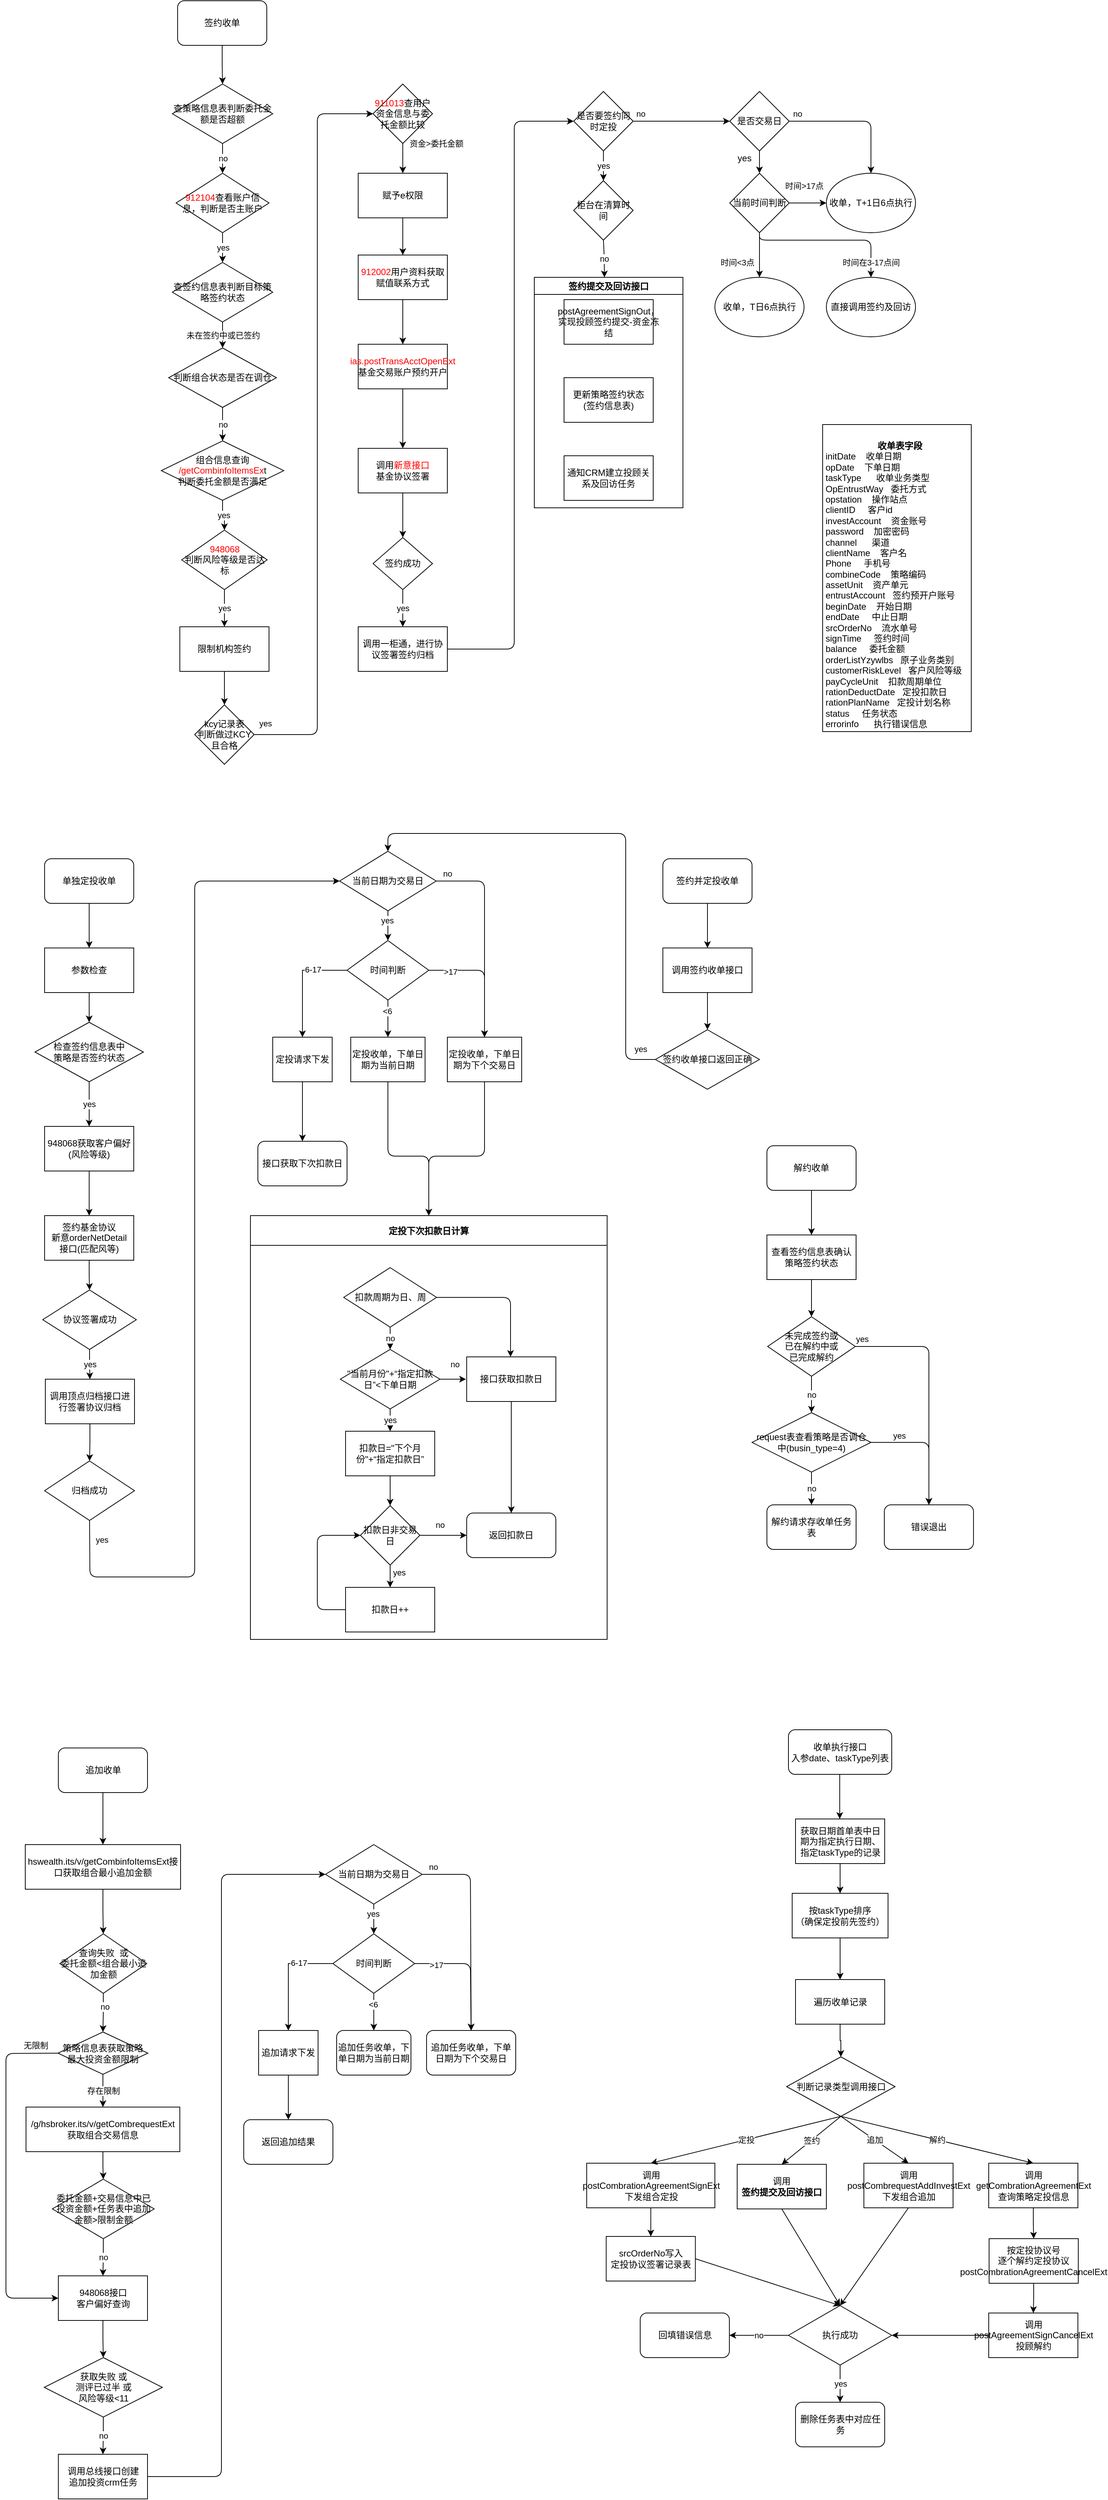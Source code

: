<mxfile version="14.9.7" type="github">
  <diagram id="iZSxUYs6nvVQSuJic5YJ" name="Page-1">
    <mxGraphModel dx="1564" dy="936" grid="1" gridSize="10" guides="1" tooltips="1" connect="1" arrows="1" fold="1" page="1" pageScale="1" pageWidth="827" pageHeight="1169" math="0" shadow="0">
      <root>
        <mxCell id="0" />
        <mxCell id="1" parent="0" />
        <mxCell id="sy7BUHmaNgnKE1Wm8GWt-76" value="" style="edgeStyle=orthogonalEdgeStyle;rounded=0;orthogonalLoop=1;jettySize=auto;html=1;" parent="1" source="sy7BUHmaNgnKE1Wm8GWt-1" target="sy7BUHmaNgnKE1Wm8GWt-8" edge="1">
          <mxGeometry relative="1" as="geometry" />
        </mxCell>
        <mxCell id="sy7BUHmaNgnKE1Wm8GWt-1" value="签约收单" style="rounded=1;whiteSpace=wrap;html=1;" parent="1" vertex="1">
          <mxGeometry x="302" y="80" width="120" height="60" as="geometry" />
        </mxCell>
        <mxCell id="sy7BUHmaNgnKE1Wm8GWt-75" value="no" style="edgeStyle=orthogonalEdgeStyle;rounded=0;orthogonalLoop=1;jettySize=auto;html=1;" parent="1" source="sy7BUHmaNgnKE1Wm8GWt-8" target="sy7BUHmaNgnKE1Wm8GWt-11" edge="1">
          <mxGeometry relative="1" as="geometry" />
        </mxCell>
        <mxCell id="sy7BUHmaNgnKE1Wm8GWt-8" value="查策略信息表判断委托金额是否超额" style="rhombus;whiteSpace=wrap;html=1;" parent="1" vertex="1">
          <mxGeometry x="295" y="192" width="135" height="80" as="geometry" />
        </mxCell>
        <mxCell id="sy7BUHmaNgnKE1Wm8GWt-74" value="yes" style="edgeStyle=orthogonalEdgeStyle;rounded=0;orthogonalLoop=1;jettySize=auto;html=1;" parent="1" source="sy7BUHmaNgnKE1Wm8GWt-11" target="sy7BUHmaNgnKE1Wm8GWt-12" edge="1">
          <mxGeometry relative="1" as="geometry" />
        </mxCell>
        <mxCell id="sy7BUHmaNgnKE1Wm8GWt-11" value="&lt;font color=&quot;#ff0000&quot;&gt;912104&lt;/font&gt;查看账户信息，判断是否主账户" style="rhombus;whiteSpace=wrap;html=1;" parent="1" vertex="1">
          <mxGeometry x="300" y="312" width="125" height="80" as="geometry" />
        </mxCell>
        <mxCell id="sy7BUHmaNgnKE1Wm8GWt-73" value="未在签约中或已签约" style="edgeStyle=orthogonalEdgeStyle;rounded=0;orthogonalLoop=1;jettySize=auto;html=1;" parent="1" source="sy7BUHmaNgnKE1Wm8GWt-12" target="sy7BUHmaNgnKE1Wm8GWt-15" edge="1">
          <mxGeometry relative="1" as="geometry" />
        </mxCell>
        <mxCell id="sy7BUHmaNgnKE1Wm8GWt-12" value="查签约信息表判断目标策略签约状态" style="rhombus;whiteSpace=wrap;html=1;" parent="1" vertex="1">
          <mxGeometry x="295" y="432" width="135" height="80" as="geometry" />
        </mxCell>
        <mxCell id="sy7BUHmaNgnKE1Wm8GWt-72" value="no" style="edgeStyle=orthogonalEdgeStyle;rounded=0;orthogonalLoop=1;jettySize=auto;html=1;" parent="1" source="sy7BUHmaNgnKE1Wm8GWt-15" target="sy7BUHmaNgnKE1Wm8GWt-16" edge="1">
          <mxGeometry relative="1" as="geometry" />
        </mxCell>
        <mxCell id="sy7BUHmaNgnKE1Wm8GWt-15" value="判断组合状态是否在调仓" style="rhombus;whiteSpace=wrap;html=1;" parent="1" vertex="1">
          <mxGeometry x="290" y="547" width="145" height="80" as="geometry" />
        </mxCell>
        <mxCell id="sy7BUHmaNgnKE1Wm8GWt-71" value="yes" style="edgeStyle=orthogonalEdgeStyle;rounded=0;orthogonalLoop=1;jettySize=auto;html=1;" parent="1" source="sy7BUHmaNgnKE1Wm8GWt-16" target="sy7BUHmaNgnKE1Wm8GWt-17" edge="1">
          <mxGeometry relative="1" as="geometry" />
        </mxCell>
        <mxCell id="sy7BUHmaNgnKE1Wm8GWt-16" value="&lt;div&gt;组合信息查询&lt;/div&gt;&lt;div&gt;&lt;font color=&quot;#ff0000&quot;&gt;/getCombinfoItemsEx&lt;/font&gt;t&lt;/div&gt;&lt;div&gt;判断委托金额是否满足&lt;/div&gt;" style="rhombus;whiteSpace=wrap;html=1;" parent="1" vertex="1">
          <mxGeometry x="280" y="672" width="165" height="80" as="geometry" />
        </mxCell>
        <mxCell id="sy7BUHmaNgnKE1Wm8GWt-70" value="yes" style="edgeStyle=orthogonalEdgeStyle;rounded=0;orthogonalLoop=1;jettySize=auto;html=1;" parent="1" source="sy7BUHmaNgnKE1Wm8GWt-17" target="sy7BUHmaNgnKE1Wm8GWt-18" edge="1">
          <mxGeometry relative="1" as="geometry" />
        </mxCell>
        <mxCell id="sy7BUHmaNgnKE1Wm8GWt-17" value="&lt;font color=&quot;#ff0000&quot;&gt;948068&lt;/font&gt;&lt;br&gt;判断风险等级是否达标" style="rhombus;whiteSpace=wrap;html=1;" parent="1" vertex="1">
          <mxGeometry x="307.5" y="792" width="115" height="80" as="geometry" />
        </mxCell>
        <mxCell id="sy7BUHmaNgnKE1Wm8GWt-69" value="" style="edgeStyle=orthogonalEdgeStyle;rounded=0;orthogonalLoop=1;jettySize=auto;html=1;" parent="1" source="sy7BUHmaNgnKE1Wm8GWt-18" target="sy7BUHmaNgnKE1Wm8GWt-19" edge="1">
          <mxGeometry relative="1" as="geometry" />
        </mxCell>
        <mxCell id="sy7BUHmaNgnKE1Wm8GWt-18" value="限制机构签约" style="rounded=0;whiteSpace=wrap;html=1;" parent="1" vertex="1">
          <mxGeometry x="305" y="922" width="120" height="60" as="geometry" />
        </mxCell>
        <mxCell id="sy7BUHmaNgnKE1Wm8GWt-19" value="kcy记录表&lt;br&gt;判断做过KCY且合格" style="rhombus;whiteSpace=wrap;html=1;" parent="1" vertex="1">
          <mxGeometry x="325" y="1027" width="80" height="80" as="geometry" />
        </mxCell>
        <mxCell id="sy7BUHmaNgnKE1Wm8GWt-66" value="资金&amp;gt;委托金额" style="edgeStyle=orthogonalEdgeStyle;rounded=0;orthogonalLoop=1;jettySize=auto;html=1;" parent="1" source="sy7BUHmaNgnKE1Wm8GWt-20" target="sy7BUHmaNgnKE1Wm8GWt-21" edge="1">
          <mxGeometry x="-1" y="45" relative="1" as="geometry">
            <mxPoint as="offset" />
          </mxGeometry>
        </mxCell>
        <mxCell id="sy7BUHmaNgnKE1Wm8GWt-20" value="&lt;font color=&quot;#ff0000&quot;&gt;911013&lt;/font&gt;查用户资金信息与委托金额比较" style="rhombus;whiteSpace=wrap;html=1;" parent="1" vertex="1">
          <mxGeometry x="565" y="192" width="80" height="80" as="geometry" />
        </mxCell>
        <mxCell id="sy7BUHmaNgnKE1Wm8GWt-65" value="" style="edgeStyle=orthogonalEdgeStyle;rounded=0;orthogonalLoop=1;jettySize=auto;html=1;" parent="1" source="sy7BUHmaNgnKE1Wm8GWt-21" target="sy7BUHmaNgnKE1Wm8GWt-22" edge="1">
          <mxGeometry relative="1" as="geometry" />
        </mxCell>
        <mxCell id="sy7BUHmaNgnKE1Wm8GWt-21" value="赋予e权限" style="rounded=0;whiteSpace=wrap;html=1;" parent="1" vertex="1">
          <mxGeometry x="545" y="312" width="120" height="60" as="geometry" />
        </mxCell>
        <mxCell id="sy7BUHmaNgnKE1Wm8GWt-64" value="" style="edgeStyle=orthogonalEdgeStyle;rounded=0;orthogonalLoop=1;jettySize=auto;html=1;" parent="1" source="sy7BUHmaNgnKE1Wm8GWt-22" target="sy7BUHmaNgnKE1Wm8GWt-23" edge="1">
          <mxGeometry relative="1" as="geometry" />
        </mxCell>
        <mxCell id="sy7BUHmaNgnKE1Wm8GWt-22" value="&lt;font color=&quot;#ff0000&quot;&gt;912002&lt;/font&gt;用户资料获取&lt;br&gt;赋值联系方式" style="rounded=0;whiteSpace=wrap;html=1;" parent="1" vertex="1">
          <mxGeometry x="545" y="422" width="120" height="60" as="geometry" />
        </mxCell>
        <mxCell id="sy7BUHmaNgnKE1Wm8GWt-63" value="" style="edgeStyle=orthogonalEdgeStyle;rounded=0;orthogonalLoop=1;jettySize=auto;html=1;" parent="1" source="sy7BUHmaNgnKE1Wm8GWt-23" target="sy7BUHmaNgnKE1Wm8GWt-24" edge="1">
          <mxGeometry relative="1" as="geometry" />
        </mxCell>
        <mxCell id="sy7BUHmaNgnKE1Wm8GWt-23" value="&lt;div&gt;&lt;font color=&quot;#ff0000&quot;&gt;ias.postTransAcctOpenExt&lt;/font&gt;&lt;/div&gt;&lt;div&gt;基金交易账户预约开户&lt;/div&gt;" style="rounded=0;whiteSpace=wrap;html=1;" parent="1" vertex="1">
          <mxGeometry x="545" y="542" width="120" height="60" as="geometry" />
        </mxCell>
        <mxCell id="sy7BUHmaNgnKE1Wm8GWt-62" value="" style="edgeStyle=orthogonalEdgeStyle;rounded=0;orthogonalLoop=1;jettySize=auto;html=1;" parent="1" source="sy7BUHmaNgnKE1Wm8GWt-24" target="sy7BUHmaNgnKE1Wm8GWt-25" edge="1">
          <mxGeometry relative="1" as="geometry" />
        </mxCell>
        <mxCell id="sy7BUHmaNgnKE1Wm8GWt-24" value="调用&lt;font color=&quot;#ff0000&quot;&gt;新意接口&lt;/font&gt;&lt;br&gt;基金协议签署" style="rounded=0;whiteSpace=wrap;html=1;" parent="1" vertex="1">
          <mxGeometry x="545" y="682" width="120" height="60" as="geometry" />
        </mxCell>
        <mxCell id="sy7BUHmaNgnKE1Wm8GWt-61" value="yes" style="edgeStyle=orthogonalEdgeStyle;rounded=0;orthogonalLoop=1;jettySize=auto;html=1;" parent="1" source="sy7BUHmaNgnKE1Wm8GWt-25" target="sy7BUHmaNgnKE1Wm8GWt-26" edge="1">
          <mxGeometry relative="1" as="geometry" />
        </mxCell>
        <mxCell id="sy7BUHmaNgnKE1Wm8GWt-25" value="签约成功" style="rhombus;whiteSpace=wrap;html=1;" parent="1" vertex="1">
          <mxGeometry x="565" y="802" width="80" height="70" as="geometry" />
        </mxCell>
        <mxCell id="sy7BUHmaNgnKE1Wm8GWt-26" value="调用一柜通，进行协议签署签约归档" style="rounded=0;whiteSpace=wrap;html=1;" parent="1" vertex="1">
          <mxGeometry x="545" y="922" width="120" height="60" as="geometry" />
        </mxCell>
        <mxCell id="sy7BUHmaNgnKE1Wm8GWt-58" value="yes" style="edgeStyle=orthogonalEdgeStyle;rounded=0;orthogonalLoop=1;jettySize=auto;html=1;" parent="1" source="sy7BUHmaNgnKE1Wm8GWt-27" target="sy7BUHmaNgnKE1Wm8GWt-28" edge="1">
          <mxGeometry relative="1" as="geometry" />
        </mxCell>
        <mxCell id="sy7BUHmaNgnKE1Wm8GWt-27" value="是否要签约同时定投" style="rhombus;whiteSpace=wrap;html=1;" parent="1" vertex="1">
          <mxGeometry x="835" y="202" width="80" height="80" as="geometry" />
        </mxCell>
        <mxCell id="sy7BUHmaNgnKE1Wm8GWt-28" value="柜台在清算时间" style="rhombus;whiteSpace=wrap;html=1;" parent="1" vertex="1">
          <mxGeometry x="835" y="322" width="80" height="80" as="geometry" />
        </mxCell>
        <mxCell id="sy7BUHmaNgnKE1Wm8GWt-55" value="" style="edgeStyle=orthogonalEdgeStyle;rounded=0;orthogonalLoop=1;jettySize=auto;html=1;" parent="1" source="sy7BUHmaNgnKE1Wm8GWt-32" target="sy7BUHmaNgnKE1Wm8GWt-43" edge="1">
          <mxGeometry relative="1" as="geometry" />
        </mxCell>
        <mxCell id="sy7BUHmaNgnKE1Wm8GWt-32" value="是否交易日" style="rhombus;whiteSpace=wrap;html=1;" parent="1" vertex="1">
          <mxGeometry x="1045" y="202" width="80" height="80" as="geometry" />
        </mxCell>
        <mxCell id="sy7BUHmaNgnKE1Wm8GWt-40" value="" style="group" parent="1" vertex="1" connectable="0">
          <mxGeometry x="782" y="452" width="200" height="310" as="geometry" />
        </mxCell>
        <mxCell id="sy7BUHmaNgnKE1Wm8GWt-29" value="postAgreementSignOut，实现投顾签约提交-资金冻结" style="rounded=0;whiteSpace=wrap;html=1;" parent="sy7BUHmaNgnKE1Wm8GWt-40" vertex="1">
          <mxGeometry x="40" y="30" width="120" height="60" as="geometry" />
        </mxCell>
        <mxCell id="sy7BUHmaNgnKE1Wm8GWt-30" value="更新策略签约状态&lt;br&gt;(签约信息表)" style="rounded=0;whiteSpace=wrap;html=1;" parent="sy7BUHmaNgnKE1Wm8GWt-40" vertex="1">
          <mxGeometry x="40" y="135" width="120" height="60" as="geometry" />
        </mxCell>
        <mxCell id="sy7BUHmaNgnKE1Wm8GWt-31" value="通知CRM建立投顾关系及回访任务" style="rounded=0;whiteSpace=wrap;html=1;" parent="sy7BUHmaNgnKE1Wm8GWt-40" vertex="1">
          <mxGeometry x="40" y="240" width="120" height="60" as="geometry" />
        </mxCell>
        <mxCell id="sy7BUHmaNgnKE1Wm8GWt-39" value="签约提交及回访接口" style="swimlane;" parent="sy7BUHmaNgnKE1Wm8GWt-40" vertex="1">
          <mxGeometry width="200" height="310" as="geometry" />
        </mxCell>
        <mxCell id="sy7BUHmaNgnKE1Wm8GWt-43" value="当前时间判断" style="rhombus;whiteSpace=wrap;html=1;" parent="1" vertex="1">
          <mxGeometry x="1045" y="312" width="80" height="80" as="geometry" />
        </mxCell>
        <mxCell id="sy7BUHmaNgnKE1Wm8GWt-44" value="收单，T日6点执行" style="ellipse;whiteSpace=wrap;html=1;" parent="1" vertex="1">
          <mxGeometry x="1025" y="452" width="120" height="80" as="geometry" />
        </mxCell>
        <mxCell id="sy7BUHmaNgnKE1Wm8GWt-45" value="收单，T+1日6点执行" style="ellipse;whiteSpace=wrap;html=1;" parent="1" vertex="1">
          <mxGeometry x="1175" y="312" width="120" height="80" as="geometry" />
        </mxCell>
        <mxCell id="sy7BUHmaNgnKE1Wm8GWt-46" value="直接调用签约及回访" style="ellipse;whiteSpace=wrap;html=1;" parent="1" vertex="1">
          <mxGeometry x="1175" y="452" width="120" height="80" as="geometry" />
        </mxCell>
        <mxCell id="sy7BUHmaNgnKE1Wm8GWt-47" value="" style="endArrow=classic;html=1;exitX=1;exitY=0.5;exitDx=0;exitDy=0;entryX=0;entryY=0.5;entryDx=0;entryDy=0;" parent="1" source="sy7BUHmaNgnKE1Wm8GWt-43" target="sy7BUHmaNgnKE1Wm8GWt-45" edge="1">
          <mxGeometry width="50" height="50" relative="1" as="geometry">
            <mxPoint x="1125" y="432" as="sourcePoint" />
            <mxPoint x="1175" y="382" as="targetPoint" />
          </mxGeometry>
        </mxCell>
        <mxCell id="sy7BUHmaNgnKE1Wm8GWt-48" value="时间&amp;gt;17点" style="edgeLabel;html=1;align=center;verticalAlign=middle;resizable=0;points=[];" parent="sy7BUHmaNgnKE1Wm8GWt-47" vertex="1" connectable="0">
          <mxGeometry x="-0.4" relative="1" as="geometry">
            <mxPoint x="5" y="-23" as="offset" />
          </mxGeometry>
        </mxCell>
        <mxCell id="sy7BUHmaNgnKE1Wm8GWt-49" value="" style="endArrow=classic;html=1;exitX=0.5;exitY=1;exitDx=0;exitDy=0;entryX=0.5;entryY=0;entryDx=0;entryDy=0;" parent="1" source="sy7BUHmaNgnKE1Wm8GWt-43" target="sy7BUHmaNgnKE1Wm8GWt-44" edge="1">
          <mxGeometry width="50" height="50" relative="1" as="geometry">
            <mxPoint x="1125" y="452" as="sourcePoint" />
            <mxPoint x="1175" y="402" as="targetPoint" />
          </mxGeometry>
        </mxCell>
        <mxCell id="sy7BUHmaNgnKE1Wm8GWt-50" value="时间&amp;lt;3点" style="edgeLabel;html=1;align=center;verticalAlign=middle;resizable=0;points=[];" parent="sy7BUHmaNgnKE1Wm8GWt-49" vertex="1" connectable="0">
          <mxGeometry x="0.433" y="-1" relative="1" as="geometry">
            <mxPoint x="-29" y="-3" as="offset" />
          </mxGeometry>
        </mxCell>
        <mxCell id="sy7BUHmaNgnKE1Wm8GWt-51" value="" style="endArrow=classic;html=1;entryX=0.5;entryY=0;entryDx=0;entryDy=0;" parent="1" target="sy7BUHmaNgnKE1Wm8GWt-46" edge="1">
          <mxGeometry width="50" height="50" relative="1" as="geometry">
            <mxPoint x="1085" y="392" as="sourcePoint" />
            <mxPoint x="1175" y="422" as="targetPoint" />
            <Array as="points">
              <mxPoint x="1085" y="402" />
              <mxPoint x="1235" y="402" />
            </Array>
          </mxGeometry>
        </mxCell>
        <mxCell id="sy7BUHmaNgnKE1Wm8GWt-52" value="时间在3-17点间" style="edgeLabel;html=1;align=center;verticalAlign=middle;resizable=0;points=[];" parent="sy7BUHmaNgnKE1Wm8GWt-51" vertex="1" connectable="0">
          <mxGeometry x="0.054" y="-3" relative="1" as="geometry">
            <mxPoint x="49" y="27" as="offset" />
          </mxGeometry>
        </mxCell>
        <mxCell id="sy7BUHmaNgnKE1Wm8GWt-53" value="" style="endArrow=classic;html=1;exitX=1;exitY=0.5;exitDx=0;exitDy=0;entryX=0.5;entryY=0;entryDx=0;entryDy=0;" parent="1" source="sy7BUHmaNgnKE1Wm8GWt-32" target="sy7BUHmaNgnKE1Wm8GWt-45" edge="1">
          <mxGeometry width="50" height="50" relative="1" as="geometry">
            <mxPoint x="1165" y="312" as="sourcePoint" />
            <mxPoint x="1215" y="262" as="targetPoint" />
            <Array as="points">
              <mxPoint x="1235" y="242" />
            </Array>
          </mxGeometry>
        </mxCell>
        <mxCell id="sy7BUHmaNgnKE1Wm8GWt-54" value="no" style="edgeLabel;html=1;align=center;verticalAlign=middle;resizable=0;points=[];" parent="sy7BUHmaNgnKE1Wm8GWt-53" vertex="1" connectable="0">
          <mxGeometry x="-0.241" relative="1" as="geometry">
            <mxPoint x="-58" y="-10" as="offset" />
          </mxGeometry>
        </mxCell>
        <mxCell id="sy7BUHmaNgnKE1Wm8GWt-56" value="yes" style="text;html=1;strokeColor=none;fillColor=none;align=center;verticalAlign=middle;whiteSpace=wrap;rounded=0;" parent="1" vertex="1">
          <mxGeometry x="1045" y="282" width="40" height="20" as="geometry" />
        </mxCell>
        <mxCell id="sy7BUHmaNgnKE1Wm8GWt-57" value="no" style="endArrow=classic;html=1;exitX=0.5;exitY=1;exitDx=0;exitDy=0;entryX=0.472;entryY=0;entryDx=0;entryDy=0;entryPerimeter=0;" parent="1" source="sy7BUHmaNgnKE1Wm8GWt-28" target="sy7BUHmaNgnKE1Wm8GWt-39" edge="1">
          <mxGeometry width="50" height="50" relative="1" as="geometry">
            <mxPoint x="935" y="432" as="sourcePoint" />
            <mxPoint x="985" y="382" as="targetPoint" />
            <Array as="points">
              <mxPoint x="876" y="422" />
            </Array>
          </mxGeometry>
        </mxCell>
        <mxCell id="sy7BUHmaNgnKE1Wm8GWt-59" value="no" style="endArrow=classic;html=1;exitX=1;exitY=0.5;exitDx=0;exitDy=0;entryX=0;entryY=0.5;entryDx=0;entryDy=0;" parent="1" source="sy7BUHmaNgnKE1Wm8GWt-27" target="sy7BUHmaNgnKE1Wm8GWt-32" edge="1">
          <mxGeometry x="-0.846" y="10" width="50" height="50" relative="1" as="geometry">
            <mxPoint x="965" y="292" as="sourcePoint" />
            <mxPoint x="1015" y="242" as="targetPoint" />
            <mxPoint as="offset" />
          </mxGeometry>
        </mxCell>
        <mxCell id="sy7BUHmaNgnKE1Wm8GWt-60" value="" style="endArrow=classic;html=1;exitX=1;exitY=0.5;exitDx=0;exitDy=0;entryX=0;entryY=0.5;entryDx=0;entryDy=0;" parent="1" source="sy7BUHmaNgnKE1Wm8GWt-26" target="sy7BUHmaNgnKE1Wm8GWt-27" edge="1">
          <mxGeometry width="50" height="50" relative="1" as="geometry">
            <mxPoint x="735" y="932" as="sourcePoint" />
            <mxPoint x="785" y="882" as="targetPoint" />
            <Array as="points">
              <mxPoint x="755" y="952" />
              <mxPoint x="755" y="242" />
            </Array>
          </mxGeometry>
        </mxCell>
        <mxCell id="sy7BUHmaNgnKE1Wm8GWt-67" value="" style="endArrow=classic;html=1;exitX=1;exitY=0.5;exitDx=0;exitDy=0;entryX=0;entryY=0.5;entryDx=0;entryDy=0;" parent="1" source="sy7BUHmaNgnKE1Wm8GWt-19" target="sy7BUHmaNgnKE1Wm8GWt-20" edge="1">
          <mxGeometry width="50" height="50" relative="1" as="geometry">
            <mxPoint x="460" y="1072" as="sourcePoint" />
            <mxPoint x="510" y="1022" as="targetPoint" />
            <Array as="points">
              <mxPoint x="490" y="1067" />
              <mxPoint x="490" y="232" />
            </Array>
          </mxGeometry>
        </mxCell>
        <mxCell id="sy7BUHmaNgnKE1Wm8GWt-68" value="yes" style="edgeLabel;html=1;align=center;verticalAlign=middle;resizable=0;points=[];" parent="sy7BUHmaNgnKE1Wm8GWt-67" vertex="1" connectable="0">
          <mxGeometry x="-0.904" relative="1" as="geometry">
            <mxPoint x="-33" y="-15" as="offset" />
          </mxGeometry>
        </mxCell>
        <mxCell id="0yPfFVZ9I69ewQ06_f26-82" value="" style="edgeStyle=orthogonalEdgeStyle;rounded=0;orthogonalLoop=1;jettySize=auto;html=1;" parent="1" source="0yPfFVZ9I69ewQ06_f26-1" target="0yPfFVZ9I69ewQ06_f26-2" edge="1">
          <mxGeometry relative="1" as="geometry" />
        </mxCell>
        <mxCell id="0yPfFVZ9I69ewQ06_f26-1" value="单独定投收单" style="rounded=1;whiteSpace=wrap;html=1;" parent="1" vertex="1">
          <mxGeometry x="123" y="1234" width="120" height="60" as="geometry" />
        </mxCell>
        <mxCell id="0yPfFVZ9I69ewQ06_f26-81" value="" style="edgeStyle=orthogonalEdgeStyle;rounded=0;orthogonalLoop=1;jettySize=auto;html=1;" parent="1" source="0yPfFVZ9I69ewQ06_f26-2" target="0yPfFVZ9I69ewQ06_f26-18" edge="1">
          <mxGeometry relative="1" as="geometry" />
        </mxCell>
        <mxCell id="0yPfFVZ9I69ewQ06_f26-2" value="参数检查" style="rounded=0;whiteSpace=wrap;html=1;" parent="1" vertex="1">
          <mxGeometry x="123" y="1354" width="120" height="60" as="geometry" />
        </mxCell>
        <mxCell id="0yPfFVZ9I69ewQ06_f26-79" value="" style="edgeStyle=orthogonalEdgeStyle;rounded=0;orthogonalLoop=1;jettySize=auto;html=1;" parent="1" source="0yPfFVZ9I69ewQ06_f26-3" target="0yPfFVZ9I69ewQ06_f26-4" edge="1">
          <mxGeometry relative="1" as="geometry" />
        </mxCell>
        <mxCell id="0yPfFVZ9I69ewQ06_f26-3" value="948068获取客户偏好&lt;br&gt;(风险等级)" style="rounded=0;whiteSpace=wrap;html=1;" parent="1" vertex="1">
          <mxGeometry x="123" y="1594" width="120" height="60" as="geometry" />
        </mxCell>
        <mxCell id="0yPfFVZ9I69ewQ06_f26-78" value="" style="edgeStyle=orthogonalEdgeStyle;rounded=0;orthogonalLoop=1;jettySize=auto;html=1;" parent="1" source="0yPfFVZ9I69ewQ06_f26-4" target="0yPfFVZ9I69ewQ06_f26-5" edge="1">
          <mxGeometry relative="1" as="geometry" />
        </mxCell>
        <mxCell id="0yPfFVZ9I69ewQ06_f26-4" value="签约基金协议&lt;br&gt;新意orderNetDetail&lt;br&gt;接口(匹配风等)" style="rounded=0;whiteSpace=wrap;html=1;" parent="1" vertex="1">
          <mxGeometry x="123" y="1714" width="120" height="60" as="geometry" />
        </mxCell>
        <mxCell id="0yPfFVZ9I69ewQ06_f26-77" value="yes" style="edgeStyle=orthogonalEdgeStyle;rounded=0;orthogonalLoop=1;jettySize=auto;html=1;" parent="1" source="0yPfFVZ9I69ewQ06_f26-5" target="0yPfFVZ9I69ewQ06_f26-6" edge="1">
          <mxGeometry relative="1" as="geometry" />
        </mxCell>
        <mxCell id="0yPfFVZ9I69ewQ06_f26-5" value="协议签署成功" style="rhombus;whiteSpace=wrap;html=1;" parent="1" vertex="1">
          <mxGeometry x="120.5" y="1814" width="126" height="80" as="geometry" />
        </mxCell>
        <mxCell id="0yPfFVZ9I69ewQ06_f26-76" value="" style="edgeStyle=orthogonalEdgeStyle;rounded=0;orthogonalLoop=1;jettySize=auto;html=1;" parent="1" source="0yPfFVZ9I69ewQ06_f26-6" target="0yPfFVZ9I69ewQ06_f26-7" edge="1">
          <mxGeometry relative="1" as="geometry" />
        </mxCell>
        <mxCell id="0yPfFVZ9I69ewQ06_f26-6" value="调用顶点归档接口进行签署协议归档" style="rounded=0;whiteSpace=wrap;html=1;" parent="1" vertex="1">
          <mxGeometry x="124" y="1934" width="120" height="60" as="geometry" />
        </mxCell>
        <mxCell id="0yPfFVZ9I69ewQ06_f26-7" value="归档成功" style="rhombus;whiteSpace=wrap;html=1;" parent="1" vertex="1">
          <mxGeometry x="123" y="2044" width="121" height="80" as="geometry" />
        </mxCell>
        <mxCell id="0yPfFVZ9I69ewQ06_f26-73" value="" style="edgeStyle=orthogonalEdgeStyle;rounded=0;orthogonalLoop=1;jettySize=auto;html=1;" parent="1" source="0yPfFVZ9I69ewQ06_f26-8" target="0yPfFVZ9I69ewQ06_f26-12" edge="1">
          <mxGeometry relative="1" as="geometry" />
        </mxCell>
        <mxCell id="0yPfFVZ9I69ewQ06_f26-74" value="yes" style="edgeLabel;html=1;align=center;verticalAlign=middle;resizable=0;points=[];" parent="0yPfFVZ9I69ewQ06_f26-73" vertex="1" connectable="0">
          <mxGeometry x="-0.372" y="-1" relative="1" as="geometry">
            <mxPoint as="offset" />
          </mxGeometry>
        </mxCell>
        <mxCell id="0yPfFVZ9I69ewQ06_f26-8" value="当前日期为交易日" style="rhombus;whiteSpace=wrap;html=1;" parent="1" vertex="1">
          <mxGeometry x="520" y="1224" width="130" height="80" as="geometry" />
        </mxCell>
        <mxCell id="0yPfFVZ9I69ewQ06_f26-64" value="" style="edgeStyle=orthogonalEdgeStyle;rounded=0;orthogonalLoop=1;jettySize=auto;html=1;" parent="1" source="0yPfFVZ9I69ewQ06_f26-12" target="0yPfFVZ9I69ewQ06_f26-35" edge="1">
          <mxGeometry relative="1" as="geometry" />
        </mxCell>
        <mxCell id="0yPfFVZ9I69ewQ06_f26-67" value="6-17" style="edgeLabel;html=1;align=center;verticalAlign=middle;resizable=0;points=[];" parent="0yPfFVZ9I69ewQ06_f26-64" vertex="1" connectable="0">
          <mxGeometry x="-0.378" y="-1" relative="1" as="geometry">
            <mxPoint as="offset" />
          </mxGeometry>
        </mxCell>
        <mxCell id="0yPfFVZ9I69ewQ06_f26-65" value="" style="edgeStyle=orthogonalEdgeStyle;rounded=0;orthogonalLoop=1;jettySize=auto;html=1;" parent="1" source="0yPfFVZ9I69ewQ06_f26-12" target="0yPfFVZ9I69ewQ06_f26-20" edge="1">
          <mxGeometry relative="1" as="geometry" />
        </mxCell>
        <mxCell id="0yPfFVZ9I69ewQ06_f26-66" value="&amp;lt;6" style="edgeLabel;html=1;align=center;verticalAlign=middle;resizable=0;points=[];" parent="0yPfFVZ9I69ewQ06_f26-65" vertex="1" connectable="0">
          <mxGeometry x="-0.414" y="-1" relative="1" as="geometry">
            <mxPoint as="offset" />
          </mxGeometry>
        </mxCell>
        <mxCell id="0yPfFVZ9I69ewQ06_f26-12" value="时间判断" style="rhombus;whiteSpace=wrap;html=1;align=center;verticalAlign=middle;" parent="1" vertex="1">
          <mxGeometry x="530" y="1344" width="110" height="80" as="geometry" />
        </mxCell>
        <mxCell id="0yPfFVZ9I69ewQ06_f26-80" value="yes" style="edgeStyle=orthogonalEdgeStyle;rounded=0;orthogonalLoop=1;jettySize=auto;html=1;" parent="1" source="0yPfFVZ9I69ewQ06_f26-18" target="0yPfFVZ9I69ewQ06_f26-3" edge="1">
          <mxGeometry relative="1" as="geometry" />
        </mxCell>
        <mxCell id="0yPfFVZ9I69ewQ06_f26-18" value="&lt;span&gt;检查签约信息表中&lt;br&gt;策略是否签约状态&lt;br&gt;&lt;/span&gt;" style="rhombus;whiteSpace=wrap;html=1;align=center;verticalAlign=middle;" parent="1" vertex="1">
          <mxGeometry x="110" y="1454" width="146" height="80" as="geometry" />
        </mxCell>
        <mxCell id="0yPfFVZ9I69ewQ06_f26-20" value="定投收单，下单日期为当前日期" style="rounded=0;whiteSpace=wrap;html=1;align=center;verticalAlign=middle;" parent="1" vertex="1">
          <mxGeometry x="535" y="1474" width="100" height="60" as="geometry" />
        </mxCell>
        <mxCell id="0yPfFVZ9I69ewQ06_f26-72" value="" style="edgeStyle=orthogonalEdgeStyle;rounded=0;orthogonalLoop=1;jettySize=auto;html=1;" parent="1" source="0yPfFVZ9I69ewQ06_f26-35" target="0yPfFVZ9I69ewQ06_f26-69" edge="1">
          <mxGeometry relative="1" as="geometry" />
        </mxCell>
        <mxCell id="0yPfFVZ9I69ewQ06_f26-35" value="定投请求下发" style="rounded=0;whiteSpace=wrap;html=1;align=center;verticalAlign=middle;" parent="1" vertex="1">
          <mxGeometry x="430" y="1474" width="80" height="60" as="geometry" />
        </mxCell>
        <mxCell id="0yPfFVZ9I69ewQ06_f26-40" value="定投下次扣款日计算" style="swimlane;align=center;verticalAlign=middle;startSize=40;" parent="1" vertex="1">
          <mxGeometry x="400" y="1714" width="480" height="570" as="geometry" />
        </mxCell>
        <mxCell id="0yPfFVZ9I69ewQ06_f26-50" value="no" style="edgeStyle=orthogonalEdgeStyle;rounded=0;orthogonalLoop=1;jettySize=auto;html=1;entryX=0.5;entryY=0;entryDx=0;entryDy=0;" parent="0yPfFVZ9I69ewQ06_f26-40" source="0yPfFVZ9I69ewQ06_f26-42" target="0yPfFVZ9I69ewQ06_f26-46" edge="1">
          <mxGeometry relative="1" as="geometry">
            <mxPoint x="188" y="188" as="targetPoint" />
          </mxGeometry>
        </mxCell>
        <mxCell id="0yPfFVZ9I69ewQ06_f26-42" value="&lt;span&gt;扣款周期为日、周&lt;/span&gt;" style="rhombus;whiteSpace=wrap;html=1;align=center;verticalAlign=middle;" parent="0yPfFVZ9I69ewQ06_f26-40" vertex="1">
          <mxGeometry x="125.5" y="70" width="125" height="80" as="geometry" />
        </mxCell>
        <mxCell id="0yPfFVZ9I69ewQ06_f26-52" value="yes" style="edgeStyle=orthogonalEdgeStyle;rounded=0;orthogonalLoop=1;jettySize=auto;html=1;entryX=0.5;entryY=0;entryDx=0;entryDy=0;" parent="0yPfFVZ9I69ewQ06_f26-40" source="0yPfFVZ9I69ewQ06_f26-46" target="0yPfFVZ9I69ewQ06_f26-47" edge="1">
          <mxGeometry relative="1" as="geometry" />
        </mxCell>
        <mxCell id="0yPfFVZ9I69ewQ06_f26-58" value="no" style="edgeStyle=orthogonalEdgeStyle;rounded=0;orthogonalLoop=1;jettySize=auto;html=1;" parent="0yPfFVZ9I69ewQ06_f26-40" source="0yPfFVZ9I69ewQ06_f26-46" edge="1">
          <mxGeometry x="0.112" y="20" relative="1" as="geometry">
            <mxPoint x="290" y="220" as="targetPoint" />
            <mxPoint as="offset" />
          </mxGeometry>
        </mxCell>
        <mxCell id="0yPfFVZ9I69ewQ06_f26-46" value="&lt;span&gt;&quot;当前月份&quot;+“指定扣款日”&amp;lt;下单日期&lt;/span&gt;" style="rhombus;whiteSpace=wrap;html=1;align=center;verticalAlign=middle;" parent="0yPfFVZ9I69ewQ06_f26-40" vertex="1">
          <mxGeometry x="121" y="180" width="134" height="80" as="geometry" />
        </mxCell>
        <mxCell id="0yPfFVZ9I69ewQ06_f26-53" value="" style="edgeStyle=orthogonalEdgeStyle;rounded=0;orthogonalLoop=1;jettySize=auto;html=1;" parent="0yPfFVZ9I69ewQ06_f26-40" source="0yPfFVZ9I69ewQ06_f26-47" target="0yPfFVZ9I69ewQ06_f26-48" edge="1">
          <mxGeometry relative="1" as="geometry" />
        </mxCell>
        <mxCell id="0yPfFVZ9I69ewQ06_f26-47" value="扣款日=&quot;下个月份&quot;+“指定扣款日”" style="rounded=0;whiteSpace=wrap;html=1;align=center;verticalAlign=middle;" parent="0yPfFVZ9I69ewQ06_f26-40" vertex="1">
          <mxGeometry x="128" y="290" width="120" height="60" as="geometry" />
        </mxCell>
        <mxCell id="0yPfFVZ9I69ewQ06_f26-54" value="yes" style="edgeStyle=orthogonalEdgeStyle;rounded=0;orthogonalLoop=1;jettySize=auto;html=1;" parent="0yPfFVZ9I69ewQ06_f26-40" source="0yPfFVZ9I69ewQ06_f26-48" target="0yPfFVZ9I69ewQ06_f26-49" edge="1">
          <mxGeometry x="0.202" y="12" relative="1" as="geometry">
            <mxPoint as="offset" />
          </mxGeometry>
        </mxCell>
        <mxCell id="0yPfFVZ9I69ewQ06_f26-48" value="&lt;span&gt;扣款日非交易日&lt;/span&gt;" style="rhombus;whiteSpace=wrap;html=1;align=center;verticalAlign=middle;" parent="0yPfFVZ9I69ewQ06_f26-40" vertex="1">
          <mxGeometry x="148" y="390" width="80" height="80" as="geometry" />
        </mxCell>
        <mxCell id="0yPfFVZ9I69ewQ06_f26-49" value="扣款日++" style="rounded=0;whiteSpace=wrap;html=1;align=center;verticalAlign=middle;" parent="0yPfFVZ9I69ewQ06_f26-40" vertex="1">
          <mxGeometry x="128" y="500" width="120" height="60" as="geometry" />
        </mxCell>
        <mxCell id="0yPfFVZ9I69ewQ06_f26-55" value="" style="endArrow=classic;html=1;exitX=0;exitY=0.5;exitDx=0;exitDy=0;entryX=0;entryY=0.5;entryDx=0;entryDy=0;" parent="0yPfFVZ9I69ewQ06_f26-40" source="0yPfFVZ9I69ewQ06_f26-49" target="0yPfFVZ9I69ewQ06_f26-48" edge="1">
          <mxGeometry width="50" height="50" relative="1" as="geometry">
            <mxPoint x="50" y="576" as="sourcePoint" />
            <mxPoint x="100" y="526" as="targetPoint" />
            <Array as="points">
              <mxPoint x="90" y="530" />
              <mxPoint x="90" y="430" />
            </Array>
          </mxGeometry>
        </mxCell>
        <mxCell id="0yPfFVZ9I69ewQ06_f26-57" value="" style="endArrow=classic;html=1;exitX=1;exitY=0.5;exitDx=0;exitDy=0;entryX=0.5;entryY=0;entryDx=0;entryDy=0;" parent="0yPfFVZ9I69ewQ06_f26-40" source="0yPfFVZ9I69ewQ06_f26-42" edge="1">
          <mxGeometry width="50" height="50" relative="1" as="geometry">
            <mxPoint x="340" y="140" as="sourcePoint" />
            <mxPoint x="350" y="190" as="targetPoint" />
            <Array as="points">
              <mxPoint x="350" y="110" />
            </Array>
          </mxGeometry>
        </mxCell>
        <mxCell id="0yPfFVZ9I69ewQ06_f26-83" value="返回扣款日" style="rounded=1;whiteSpace=wrap;html=1;align=center;verticalAlign=middle;" parent="0yPfFVZ9I69ewQ06_f26-40" vertex="1">
          <mxGeometry x="291" y="400" width="120" height="60" as="geometry" />
        </mxCell>
        <mxCell id="0yPfFVZ9I69ewQ06_f26-84" value="&lt;span&gt;接口获取扣款日&lt;/span&gt;" style="rounded=0;whiteSpace=wrap;html=1;align=center;verticalAlign=middle;" parent="0yPfFVZ9I69ewQ06_f26-40" vertex="1">
          <mxGeometry x="291" y="190" width="120" height="60" as="geometry" />
        </mxCell>
        <mxCell id="0yPfFVZ9I69ewQ06_f26-85" value="" style="endArrow=classic;html=1;exitX=0.5;exitY=1;exitDx=0;exitDy=0;entryX=0.5;entryY=0;entryDx=0;entryDy=0;" parent="0yPfFVZ9I69ewQ06_f26-40" source="0yPfFVZ9I69ewQ06_f26-84" target="0yPfFVZ9I69ewQ06_f26-83" edge="1">
          <mxGeometry width="50" height="50" relative="1" as="geometry">
            <mxPoint x="375" y="376" as="sourcePoint" />
            <mxPoint x="425" y="326" as="targetPoint" />
          </mxGeometry>
        </mxCell>
        <mxCell id="0yPfFVZ9I69ewQ06_f26-86" value="no" style="endArrow=classic;html=1;exitX=1;exitY=0.5;exitDx=0;exitDy=0;entryX=0;entryY=0.5;entryDx=0;entryDy=0;" parent="0yPfFVZ9I69ewQ06_f26-40" source="0yPfFVZ9I69ewQ06_f26-48" target="0yPfFVZ9I69ewQ06_f26-83" edge="1">
          <mxGeometry x="-0.143" y="14" width="50" height="50" relative="1" as="geometry">
            <mxPoint x="305" y="536" as="sourcePoint" />
            <mxPoint x="355" y="486" as="targetPoint" />
            <mxPoint as="offset" />
          </mxGeometry>
        </mxCell>
        <mxCell id="0yPfFVZ9I69ewQ06_f26-60" value="定投收单，下单日期为下个交易日" style="rounded=0;whiteSpace=wrap;html=1;align=center;verticalAlign=middle;" parent="1" vertex="1">
          <mxGeometry x="665" y="1474" width="100" height="60" as="geometry" />
        </mxCell>
        <mxCell id="0yPfFVZ9I69ewQ06_f26-61" value="no" style="endArrow=classic;html=1;exitX=1;exitY=0.5;exitDx=0;exitDy=0;entryX=0.5;entryY=0;entryDx=0;entryDy=0;" parent="1" source="0yPfFVZ9I69ewQ06_f26-8" target="0yPfFVZ9I69ewQ06_f26-60" edge="1">
          <mxGeometry x="-0.891" y="10" width="50" height="50" relative="1" as="geometry">
            <mxPoint x="705" y="1334" as="sourcePoint" />
            <mxPoint x="755" y="1284" as="targetPoint" />
            <Array as="points">
              <mxPoint x="715" y="1264" />
            </Array>
            <mxPoint as="offset" />
          </mxGeometry>
        </mxCell>
        <mxCell id="0yPfFVZ9I69ewQ06_f26-62" value="" style="endArrow=classic;html=1;exitX=1;exitY=0.5;exitDx=0;exitDy=0;entryX=0.5;entryY=0;entryDx=0;entryDy=0;" parent="1" source="0yPfFVZ9I69ewQ06_f26-12" target="0yPfFVZ9I69ewQ06_f26-60" edge="1">
          <mxGeometry width="50" height="50" relative="1" as="geometry">
            <mxPoint x="705" y="1424" as="sourcePoint" />
            <mxPoint x="755" y="1374" as="targetPoint" />
            <Array as="points">
              <mxPoint x="715" y="1384" />
            </Array>
          </mxGeometry>
        </mxCell>
        <mxCell id="0yPfFVZ9I69ewQ06_f26-63" value="&amp;gt;17" style="edgeLabel;html=1;align=center;verticalAlign=middle;resizable=0;points=[];" parent="0yPfFVZ9I69ewQ06_f26-62" vertex="1" connectable="0">
          <mxGeometry x="-0.654" y="-2" relative="1" as="geometry">
            <mxPoint as="offset" />
          </mxGeometry>
        </mxCell>
        <mxCell id="0yPfFVZ9I69ewQ06_f26-69" value="接口获取下次扣款日" style="rounded=1;whiteSpace=wrap;html=1;align=center;verticalAlign=middle;" parent="1" vertex="1">
          <mxGeometry x="410" y="1614" width="120" height="60" as="geometry" />
        </mxCell>
        <mxCell id="0yPfFVZ9I69ewQ06_f26-70" value="" style="endArrow=classic;html=1;exitX=0.5;exitY=1;exitDx=0;exitDy=0;entryX=0.5;entryY=0;entryDx=0;entryDy=0;" parent="1" source="0yPfFVZ9I69ewQ06_f26-20" target="0yPfFVZ9I69ewQ06_f26-40" edge="1">
          <mxGeometry width="50" height="50" relative="1" as="geometry">
            <mxPoint x="645" y="1674" as="sourcePoint" />
            <mxPoint x="695" y="1624" as="targetPoint" />
            <Array as="points">
              <mxPoint x="585" y="1634" />
              <mxPoint x="640" y="1634" />
            </Array>
          </mxGeometry>
        </mxCell>
        <mxCell id="0yPfFVZ9I69ewQ06_f26-71" value="" style="endArrow=classic;html=1;exitX=0.5;exitY=1;exitDx=0;exitDy=0;entryX=0.5;entryY=0;entryDx=0;entryDy=0;" parent="1" source="0yPfFVZ9I69ewQ06_f26-60" target="0yPfFVZ9I69ewQ06_f26-40" edge="1">
          <mxGeometry width="50" height="50" relative="1" as="geometry">
            <mxPoint x="725" y="1634" as="sourcePoint" />
            <mxPoint x="775" y="1584" as="targetPoint" />
            <Array as="points">
              <mxPoint x="715" y="1634" />
              <mxPoint x="640" y="1634" />
            </Array>
          </mxGeometry>
        </mxCell>
        <mxCell id="0yPfFVZ9I69ewQ06_f26-75" value="yes" style="endArrow=classic;html=1;exitX=0.5;exitY=1;exitDx=0;exitDy=0;entryX=0;entryY=0.5;entryDx=0;entryDy=0;" parent="1" source="0yPfFVZ9I69ewQ06_f26-7" target="0yPfFVZ9I69ewQ06_f26-8" edge="1">
          <mxGeometry x="-0.961" y="16" width="50" height="50" relative="1" as="geometry">
            <mxPoint x="244" y="2200" as="sourcePoint" />
            <mxPoint x="305" y="2024" as="targetPoint" />
            <Array as="points">
              <mxPoint x="184" y="2200" />
              <mxPoint x="325" y="2200" />
              <mxPoint x="325" y="1264" />
            </Array>
            <mxPoint as="offset" />
          </mxGeometry>
        </mxCell>
        <mxCell id="0yPfFVZ9I69ewQ06_f26-181" value="" style="edgeStyle=orthogonalEdgeStyle;rounded=0;orthogonalLoop=1;jettySize=auto;html=1;" parent="1" source="0yPfFVZ9I69ewQ06_f26-142" target="0yPfFVZ9I69ewQ06_f26-143" edge="1">
          <mxGeometry relative="1" as="geometry" />
        </mxCell>
        <mxCell id="0yPfFVZ9I69ewQ06_f26-142" value="签约并定投收单" style="rounded=1;whiteSpace=wrap;html=1;align=center;verticalAlign=middle;" parent="1" vertex="1">
          <mxGeometry x="955" y="1234" width="120" height="60" as="geometry" />
        </mxCell>
        <mxCell id="0yPfFVZ9I69ewQ06_f26-182" value="" style="edgeStyle=orthogonalEdgeStyle;rounded=0;orthogonalLoop=1;jettySize=auto;html=1;" parent="1" source="0yPfFVZ9I69ewQ06_f26-143" target="0yPfFVZ9I69ewQ06_f26-144" edge="1">
          <mxGeometry relative="1" as="geometry" />
        </mxCell>
        <mxCell id="0yPfFVZ9I69ewQ06_f26-143" value="&lt;span&gt;调用签约收单接口&lt;/span&gt;" style="rounded=0;whiteSpace=wrap;html=1;align=center;verticalAlign=middle;" parent="1" vertex="1">
          <mxGeometry x="955" y="1354" width="120" height="60" as="geometry" />
        </mxCell>
        <mxCell id="0yPfFVZ9I69ewQ06_f26-144" value="签约收单接口返回正确" style="rhombus;whiteSpace=wrap;html=1;align=center;verticalAlign=middle;" parent="1" vertex="1">
          <mxGeometry x="945" y="1464" width="140" height="80" as="geometry" />
        </mxCell>
        <mxCell id="0yPfFVZ9I69ewQ06_f26-183" value="yes" style="endArrow=classic;html=1;exitX=0;exitY=0.5;exitDx=0;exitDy=0;entryX=0.5;entryY=0;entryDx=0;entryDy=0;" parent="1" source="0yPfFVZ9I69ewQ06_f26-144" target="0yPfFVZ9I69ewQ06_f26-8" edge="1">
          <mxGeometry x="-0.942" y="-14" width="50" height="50" relative="1" as="geometry">
            <mxPoint x="835" y="1510" as="sourcePoint" />
            <mxPoint x="905" y="1260" as="targetPoint" />
            <Array as="points">
              <mxPoint x="905" y="1504" />
              <mxPoint x="905" y="1200" />
              <mxPoint x="585" y="1200" />
            </Array>
            <mxPoint as="offset" />
          </mxGeometry>
        </mxCell>
        <mxCell id="0yPfFVZ9I69ewQ06_f26-204" value="" style="edgeStyle=orthogonalEdgeStyle;rounded=0;orthogonalLoop=1;jettySize=auto;html=1;" parent="1" target="0yPfFVZ9I69ewQ06_f26-185" edge="1">
          <mxGeometry relative="1" as="geometry">
            <mxPoint x="1193" y="2455.5" as="sourcePoint" />
          </mxGeometry>
        </mxCell>
        <mxCell id="0yPfFVZ9I69ewQ06_f26-184" value="收单执行接口&lt;br&gt;入参date、taskType列表" style="rounded=1;whiteSpace=wrap;html=1;align=center;verticalAlign=middle;" parent="1" vertex="1">
          <mxGeometry x="1124" y="2405.5" width="139" height="60" as="geometry" />
        </mxCell>
        <mxCell id="0yPfFVZ9I69ewQ06_f26-205" value="" style="edgeStyle=orthogonalEdgeStyle;rounded=0;orthogonalLoop=1;jettySize=auto;html=1;" parent="1" source="0yPfFVZ9I69ewQ06_f26-185" target="0yPfFVZ9I69ewQ06_f26-196" edge="1">
          <mxGeometry relative="1" as="geometry" />
        </mxCell>
        <mxCell id="0yPfFVZ9I69ewQ06_f26-185" value="获取日期首单表中日期为指定执行日期、指定taskType的记录" style="rounded=0;whiteSpace=wrap;html=1;align=center;verticalAlign=middle;" parent="1" vertex="1">
          <mxGeometry x="1133.5" y="2525.5" width="120" height="60" as="geometry" />
        </mxCell>
        <mxCell id="0yPfFVZ9I69ewQ06_f26-207" value="" style="edgeStyle=orthogonalEdgeStyle;rounded=0;orthogonalLoop=1;jettySize=auto;html=1;entryX=0.5;entryY=0;entryDx=0;entryDy=0;" parent="1" source="0yPfFVZ9I69ewQ06_f26-192" target="0yPfFVZ9I69ewQ06_f26-281" edge="1">
          <mxGeometry relative="1" as="geometry">
            <mxPoint x="1193.5" y="2851.5" as="targetPoint" />
          </mxGeometry>
        </mxCell>
        <mxCell id="0yPfFVZ9I69ewQ06_f26-192" value="遍历收单记录" style="rounded=0;whiteSpace=wrap;html=1;align=center;verticalAlign=middle;" parent="1" vertex="1">
          <mxGeometry x="1133.5" y="2741.5" width="120" height="60" as="geometry" />
        </mxCell>
        <mxCell id="0yPfFVZ9I69ewQ06_f26-206" value="" style="edgeStyle=orthogonalEdgeStyle;rounded=0;orthogonalLoop=1;jettySize=auto;html=1;" parent="1" source="0yPfFVZ9I69ewQ06_f26-196" target="0yPfFVZ9I69ewQ06_f26-192" edge="1">
          <mxGeometry relative="1" as="geometry" />
        </mxCell>
        <mxCell id="0yPfFVZ9I69ewQ06_f26-196" value="按taskType排序&lt;br&gt;（确保定投前先签约）" style="rounded=0;whiteSpace=wrap;html=1;align=center;verticalAlign=middle;" parent="1" vertex="1">
          <mxGeometry x="1129" y="2625.5" width="129" height="60" as="geometry" />
        </mxCell>
        <mxCell id="0yPfFVZ9I69ewQ06_f26-209" value="no" style="edgeStyle=orthogonalEdgeStyle;rounded=0;orthogonalLoop=1;jettySize=auto;html=1;" parent="1" source="0yPfFVZ9I69ewQ06_f26-198" target="0yPfFVZ9I69ewQ06_f26-203" edge="1">
          <mxGeometry relative="1" as="geometry" />
        </mxCell>
        <mxCell id="0yPfFVZ9I69ewQ06_f26-210" value="yes" style="edgeStyle=orthogonalEdgeStyle;rounded=0;orthogonalLoop=1;jettySize=auto;html=1;" parent="1" source="0yPfFVZ9I69ewQ06_f26-198" target="0yPfFVZ9I69ewQ06_f26-202" edge="1">
          <mxGeometry relative="1" as="geometry" />
        </mxCell>
        <mxCell id="0yPfFVZ9I69ewQ06_f26-198" value="执行成功" style="rhombus;whiteSpace=wrap;html=1;align=center;verticalAlign=middle;" parent="1" vertex="1">
          <mxGeometry x="1124" y="3180" width="139" height="80" as="geometry" />
        </mxCell>
        <mxCell id="0yPfFVZ9I69ewQ06_f26-202" value="&#xa;&#xa;&lt;span style=&quot;color: rgb(0, 0, 0); font-family: helvetica; font-size: 12px; font-style: normal; font-weight: 400; letter-spacing: normal; text-align: center; text-indent: 0px; text-transform: none; word-spacing: 0px; background-color: rgb(248, 249, 250); display: inline; float: none;&quot;&gt;删除任务表中对应任务&lt;/span&gt;&#xa;&#xa;" style="rounded=1;whiteSpace=wrap;html=1;align=center;verticalAlign=middle;" parent="1" vertex="1">
          <mxGeometry x="1133.5" y="3310" width="120" height="60" as="geometry" />
        </mxCell>
        <mxCell id="0yPfFVZ9I69ewQ06_f26-203" value="&lt;span&gt;回填错误信息&lt;/span&gt;" style="rounded=1;whiteSpace=wrap;html=1;align=center;verticalAlign=middle;" parent="1" vertex="1">
          <mxGeometry x="924.5" y="3190" width="120" height="60" as="geometry" />
        </mxCell>
        <mxCell id="0yPfFVZ9I69ewQ06_f26-212" value="" style="group" parent="1" vertex="1" connectable="0">
          <mxGeometry x="1170" y="650" width="272" height="510" as="geometry" />
        </mxCell>
        <mxCell id="0yPfFVZ9I69ewQ06_f26-211" value="" style="rounded=0;whiteSpace=wrap;html=1;align=center;verticalAlign=middle;" parent="0yPfFVZ9I69ewQ06_f26-212" vertex="1">
          <mxGeometry width="200" height="413" as="geometry" />
        </mxCell>
        <mxCell id="0yPfFVZ9I69ewQ06_f26-11" value="&lt;div style=&quot;text-align: center&quot;&gt;&amp;nbsp; &amp;nbsp; &amp;nbsp;&lt;b&gt;收单表字段&lt;/b&gt;&lt;/div&gt;&lt;div&gt;initDate&lt;span&gt;&amp;nbsp;&lt;span style=&quot;white-space: pre&quot;&gt;	&lt;/span&gt;&lt;span style=&quot;white-space: pre&quot;&gt;	&lt;/span&gt;&lt;span style=&quot;white-space: pre&quot;&gt;	&lt;/span&gt;收单&lt;/span&gt;日期&lt;/div&gt;&lt;div&gt;opDate&lt;span&gt; &lt;span style=&quot;white-space: pre&quot;&gt;	&lt;/span&gt;&lt;span style=&quot;white-space: pre&quot;&gt;	&lt;/span&gt;&lt;span style=&quot;white-space: pre&quot;&gt;	&lt;/span&gt;&lt;/span&gt;下单日期&lt;/div&gt;&lt;div&gt;taskType&amp;nbsp; &amp;nbsp;&lt;span style=&quot;white-space: pre&quot;&gt;	&lt;/span&gt;&lt;span style=&quot;white-space: pre&quot;&gt;	&lt;/span&gt;&amp;nbsp;收单业务类型&lt;/div&gt;&lt;div&gt;OpEntrustWay&lt;span&gt; &lt;span style=&quot;white-space: pre&quot;&gt;	&lt;/span&gt;&amp;nbsp;&lt;/span&gt;委托方式&lt;/div&gt;&lt;div&gt;opstation&lt;span&gt; &lt;span style=&quot;white-space: pre&quot;&gt;	&lt;/span&gt;&lt;span style=&quot;white-space: pre&quot;&gt;	&lt;/span&gt;&amp;nbsp;&lt;/span&gt;操作站点&lt;/div&gt;&lt;div&gt;clientID&lt;span&gt; &lt;span style=&quot;white-space: pre&quot;&gt;	&lt;/span&gt;&lt;span style=&quot;white-space: pre&quot;&gt;	&lt;/span&gt;&lt;span style=&quot;white-space: pre&quot;&gt;	&lt;/span&gt;   &lt;/span&gt;客户id&lt;/div&gt;&lt;div&gt;investAccount&lt;span&gt; &lt;span style=&quot;white-space: pre&quot;&gt;	&lt;/span&gt;&lt;span style=&quot;white-space: pre&quot;&gt;	&lt;/span&gt;  &lt;/span&gt;资金账号&lt;/div&gt;&lt;div&gt;password&lt;span style=&quot;white-space: pre&quot;&gt;	&lt;/span&gt;&lt;span style=&quot;white-space: pre&quot;&gt;	&lt;span style=&quot;white-space: pre&quot;&gt;	&lt;/span&gt; &lt;/span&gt;加密密码&lt;/div&gt;&lt;div&gt;&lt;span&gt;channel&lt;/span&gt;&lt;span&gt;&amp;nbsp;&amp;nbsp;&lt;span style=&quot;white-space: pre&quot;&gt;	&lt;/span&gt;&lt;span style=&quot;white-space: pre&quot;&gt;	&lt;/span&gt;&lt;span style=&quot;white-space: pre&quot;&gt;	&lt;/span&gt;&amp;nbsp;&lt;/span&gt;&lt;span&gt;渠道&lt;/span&gt;&lt;br&gt;&lt;/div&gt;&lt;div&gt;clientName&lt;span&gt; &lt;span style=&quot;white-space: pre&quot;&gt;	&lt;/span&gt;&lt;span style=&quot;white-space: pre&quot;&gt;	&lt;/span&gt;   &lt;/span&gt;客户名&lt;/div&gt;&lt;div&gt;Phone&lt;span&gt; &lt;span style=&quot;white-space: pre&quot;&gt;	&lt;/span&gt;&lt;span style=&quot;white-space: pre&quot;&gt;	&lt;/span&gt;&lt;span style=&quot;white-space: pre&quot;&gt;	&lt;/span&gt;    &lt;/span&gt;手机号&lt;/div&gt;&lt;div&gt;combineCode&lt;span&gt; &lt;span style=&quot;white-space: pre&quot;&gt;	&lt;/span&gt;&lt;span style=&quot;white-space: pre&quot;&gt;	&lt;/span&gt;   &lt;/span&gt;策略编码&lt;/div&gt;&lt;div&gt;assetUnit&lt;span&gt; &lt;span style=&quot;white-space: pre&quot;&gt;	&lt;/span&gt;&lt;span style=&quot;white-space: pre&quot;&gt;	&lt;/span&gt;   &lt;/span&gt;资产单元&lt;/div&gt;&lt;div&gt;entrustAccount&lt;span&gt; &lt;span style=&quot;white-space: pre&quot;&gt;	&lt;/span&gt;  &lt;/span&gt;签约预开户账号&lt;/div&gt;&lt;div&gt;beginDate&lt;span&gt; &lt;span style=&quot;white-space: pre&quot;&gt;	&lt;/span&gt;&lt;span style=&quot;white-space: pre&quot;&gt;	&lt;/span&gt;&amp;nbsp;&lt;/span&gt;开始日期&lt;/div&gt;&lt;div&gt;endDate&lt;span&gt; &lt;span style=&quot;white-space: pre&quot;&gt;	&lt;/span&gt;&lt;span style=&quot;white-space: pre&quot;&gt;	&lt;/span&gt;&lt;span style=&quot;white-space: pre&quot;&gt;	&lt;/span&gt;    &lt;/span&gt;中止日期&lt;/div&gt;&lt;div&gt;srcOrderNo&lt;span&gt; &lt;span style=&quot;white-space: pre&quot;&gt;	&lt;/span&gt;&lt;span style=&quot;white-space: pre&quot;&gt;	&lt;/span&gt;   &lt;/span&gt;流水单号&lt;/div&gt;&lt;div&gt;signTime&lt;span&gt; &lt;span style=&quot;white-space: pre&quot;&gt;	&lt;/span&gt;&lt;span style=&quot;white-space: pre&quot;&gt;	&lt;/span&gt;&lt;span style=&quot;white-space: pre&quot;&gt;	&lt;/span&gt;   &lt;/span&gt;签约时间&lt;/div&gt;&lt;div&gt;balance&lt;span&gt; &lt;span style=&quot;white-space: pre&quot;&gt;	&lt;/span&gt;&lt;span style=&quot;white-space: pre&quot;&gt;	&lt;/span&gt;&lt;span style=&quot;white-space: pre&quot;&gt;	&lt;/span&gt;    &lt;/span&gt;委托金额&lt;/div&gt;&lt;div&gt;orderListYzywlbs&lt;span&gt; &lt;span style=&quot;white-space: pre&quot;&gt;	&lt;/span&gt; &lt;/span&gt;原子业务类别&lt;/div&gt;&lt;div&gt;customerRiskLevel&lt;span&gt; &lt;span style=&quot;white-space: pre&quot;&gt;	&lt;/span&gt; &lt;/span&gt;客户风险等级&lt;/div&gt;&lt;div&gt;payCycleUnit&lt;span&gt; &lt;span style=&quot;white-space: pre&quot;&gt;	&lt;/span&gt;&lt;span style=&quot;white-space: pre&quot;&gt;	&lt;/span&gt;  &lt;/span&gt;扣款周期单位&lt;/div&gt;&lt;div&gt;rationDeductDate&lt;span&gt; &lt;span style=&quot;white-space: pre&quot;&gt;	&lt;/span&gt; &lt;/span&gt;定投扣款日&lt;/div&gt;&lt;div&gt;rationPlanName&lt;span&gt; &lt;span style=&quot;white-space: pre&quot;&gt;	&lt;/span&gt;  &lt;/span&gt;定投计划名称&lt;/div&gt;&lt;div&gt;status&lt;span&gt; &lt;span style=&quot;white-space: pre&quot;&gt;	&lt;/span&gt;&lt;span style=&quot;white-space: pre&quot;&gt;	&lt;/span&gt;&lt;span style=&quot;white-space: pre&quot;&gt;	&lt;/span&gt;&amp;nbsp;任务&lt;/span&gt;状态&lt;/div&gt;&lt;div&gt;errorinfo&amp;nbsp; &amp;nbsp;&lt;span style=&quot;white-space: pre&quot;&gt;	&lt;/span&gt;&lt;span style=&quot;white-space: pre&quot;&gt;	&lt;/span&gt;&amp;nbsp;执行错误信息&lt;/div&gt;" style="text;html=1;strokeColor=none;fillColor=none;align=left;verticalAlign=top;whiteSpace=wrap;rounded=0;" parent="0yPfFVZ9I69ewQ06_f26-212" vertex="1">
          <mxGeometry x="2" y="15" width="270" height="495" as="geometry" />
        </mxCell>
        <mxCell id="0yPfFVZ9I69ewQ06_f26-253" value="" style="edgeStyle=orthogonalEdgeStyle;rounded=0;orthogonalLoop=1;jettySize=auto;html=1;" parent="1" source="0yPfFVZ9I69ewQ06_f26-213" target="0yPfFVZ9I69ewQ06_f26-214" edge="1">
          <mxGeometry relative="1" as="geometry" />
        </mxCell>
        <mxCell id="0yPfFVZ9I69ewQ06_f26-213" value="追加收单" style="rounded=1;whiteSpace=wrap;html=1;align=center;verticalAlign=middle;" parent="1" vertex="1">
          <mxGeometry x="141.5" y="2430" width="120" height="60" as="geometry" />
        </mxCell>
        <mxCell id="0yPfFVZ9I69ewQ06_f26-256" value="" style="edgeStyle=orthogonalEdgeStyle;rounded=0;orthogonalLoop=1;jettySize=auto;html=1;" parent="1" source="0yPfFVZ9I69ewQ06_f26-214" target="0yPfFVZ9I69ewQ06_f26-215" edge="1">
          <mxGeometry relative="1" as="geometry" />
        </mxCell>
        <mxCell id="0yPfFVZ9I69ewQ06_f26-214" value="hswealth.its/v/getCombinfoItemsExt接口获取组合最小追加金额" style="rounded=0;whiteSpace=wrap;html=1;align=center;verticalAlign=middle;" parent="1" vertex="1">
          <mxGeometry x="97" y="2560" width="209" height="60" as="geometry" />
        </mxCell>
        <mxCell id="0yPfFVZ9I69ewQ06_f26-258" value="" style="edgeStyle=orthogonalEdgeStyle;rounded=0;orthogonalLoop=1;jettySize=auto;html=1;" parent="1" source="0yPfFVZ9I69ewQ06_f26-215" target="0yPfFVZ9I69ewQ06_f26-218" edge="1">
          <mxGeometry relative="1" as="geometry" />
        </mxCell>
        <mxCell id="0yPfFVZ9I69ewQ06_f26-265" value="no" style="edgeLabel;html=1;align=center;verticalAlign=middle;resizable=0;points=[];" parent="0yPfFVZ9I69ewQ06_f26-258" vertex="1" connectable="0">
          <mxGeometry x="-0.32" y="2" relative="1" as="geometry">
            <mxPoint as="offset" />
          </mxGeometry>
        </mxCell>
        <mxCell id="0yPfFVZ9I69ewQ06_f26-215" value="查询失败&amp;nbsp; 或&lt;br&gt;委托金额&amp;lt;组合最小追加金额" style="rhombus;whiteSpace=wrap;html=1;align=center;verticalAlign=middle;" parent="1" vertex="1">
          <mxGeometry x="143.5" y="2680" width="117" height="80" as="geometry" />
        </mxCell>
        <mxCell id="0yPfFVZ9I69ewQ06_f26-259" value="存在限制" style="edgeStyle=orthogonalEdgeStyle;rounded=0;orthogonalLoop=1;jettySize=auto;html=1;" parent="1" source="0yPfFVZ9I69ewQ06_f26-218" target="0yPfFVZ9I69ewQ06_f26-219" edge="1">
          <mxGeometry relative="1" as="geometry" />
        </mxCell>
        <mxCell id="0yPfFVZ9I69ewQ06_f26-218" value="&lt;span&gt;策略信息表获取策略最大投资金额限制&lt;/span&gt;" style="rhombus;whiteSpace=wrap;html=1;align=center;verticalAlign=middle;" parent="1" vertex="1">
          <mxGeometry x="141" y="2812" width="121" height="57" as="geometry" />
        </mxCell>
        <mxCell id="0yPfFVZ9I69ewQ06_f26-260" value="" style="edgeStyle=orthogonalEdgeStyle;rounded=0;orthogonalLoop=1;jettySize=auto;html=1;" parent="1" source="0yPfFVZ9I69ewQ06_f26-219" target="0yPfFVZ9I69ewQ06_f26-220" edge="1">
          <mxGeometry relative="1" as="geometry" />
        </mxCell>
        <mxCell id="0yPfFVZ9I69ewQ06_f26-219" value="/g/hsbroker.its/v/getCombrequestExt获取组合交易信息" style="rounded=0;whiteSpace=wrap;html=1;align=center;verticalAlign=middle;" parent="1" vertex="1">
          <mxGeometry x="98" y="2913" width="207" height="60" as="geometry" />
        </mxCell>
        <mxCell id="0yPfFVZ9I69ewQ06_f26-261" value="no" style="edgeStyle=orthogonalEdgeStyle;rounded=0;orthogonalLoop=1;jettySize=auto;html=1;" parent="1" source="0yPfFVZ9I69ewQ06_f26-220" target="0yPfFVZ9I69ewQ06_f26-222" edge="1">
          <mxGeometry relative="1" as="geometry" />
        </mxCell>
        <mxCell id="0yPfFVZ9I69ewQ06_f26-220" value="委托金额+交易信息中已投资金额+任务表中追加金额&amp;gt;限制金额" style="rhombus;whiteSpace=wrap;html=1;align=center;verticalAlign=middle;" parent="1" vertex="1">
          <mxGeometry x="133.5" y="3010" width="137" height="80" as="geometry" />
        </mxCell>
        <mxCell id="0yPfFVZ9I69ewQ06_f26-221" value="调用总线接口创建&lt;br&gt;追加投资crm任务" style="rounded=0;whiteSpace=wrap;html=1;align=center;verticalAlign=middle;" parent="1" vertex="1">
          <mxGeometry x="141.5" y="3380" width="120" height="60" as="geometry" />
        </mxCell>
        <mxCell id="0yPfFVZ9I69ewQ06_f26-262" value="" style="edgeStyle=orthogonalEdgeStyle;rounded=0;orthogonalLoop=1;jettySize=auto;html=1;" parent="1" source="0yPfFVZ9I69ewQ06_f26-222" target="0yPfFVZ9I69ewQ06_f26-223" edge="1">
          <mxGeometry relative="1" as="geometry" />
        </mxCell>
        <mxCell id="0yPfFVZ9I69ewQ06_f26-222" value="948068接口&lt;br&gt;客户偏好查询" style="rounded=0;whiteSpace=wrap;html=1;align=center;verticalAlign=middle;" parent="1" vertex="1">
          <mxGeometry x="141.5" y="3140" width="120" height="60" as="geometry" />
        </mxCell>
        <mxCell id="0yPfFVZ9I69ewQ06_f26-263" value="no" style="edgeStyle=orthogonalEdgeStyle;rounded=0;orthogonalLoop=1;jettySize=auto;html=1;" parent="1" source="0yPfFVZ9I69ewQ06_f26-223" target="0yPfFVZ9I69ewQ06_f26-221" edge="1">
          <mxGeometry relative="1" as="geometry" />
        </mxCell>
        <mxCell id="0yPfFVZ9I69ewQ06_f26-223" value="获取失败 或&lt;br&gt;测评已过半 或&lt;br&gt;风险等级&amp;lt;11" style="rhombus;whiteSpace=wrap;html=1;align=center;verticalAlign=middle;" parent="1" vertex="1">
          <mxGeometry x="122.5" y="3250" width="159" height="80" as="geometry" />
        </mxCell>
        <mxCell id="0yPfFVZ9I69ewQ06_f26-225" value="" style="edgeStyle=orthogonalEdgeStyle;rounded=0;orthogonalLoop=1;jettySize=auto;html=1;" parent="1" source="0yPfFVZ9I69ewQ06_f26-227" target="0yPfFVZ9I69ewQ06_f26-232" edge="1">
          <mxGeometry relative="1" as="geometry" />
        </mxCell>
        <mxCell id="0yPfFVZ9I69ewQ06_f26-226" value="yes" style="edgeLabel;html=1;align=center;verticalAlign=middle;resizable=0;points=[];" parent="0yPfFVZ9I69ewQ06_f26-225" vertex="1" connectable="0">
          <mxGeometry x="-0.372" y="-1" relative="1" as="geometry">
            <mxPoint as="offset" />
          </mxGeometry>
        </mxCell>
        <mxCell id="0yPfFVZ9I69ewQ06_f26-227" value="当前日期为交易日" style="rhombus;whiteSpace=wrap;html=1;" parent="1" vertex="1">
          <mxGeometry x="501" y="2560" width="130" height="80" as="geometry" />
        </mxCell>
        <mxCell id="0yPfFVZ9I69ewQ06_f26-228" value="" style="edgeStyle=orthogonalEdgeStyle;rounded=0;orthogonalLoop=1;jettySize=auto;html=1;" parent="1" source="0yPfFVZ9I69ewQ06_f26-232" target="0yPfFVZ9I69ewQ06_f26-235" edge="1">
          <mxGeometry relative="1" as="geometry" />
        </mxCell>
        <mxCell id="0yPfFVZ9I69ewQ06_f26-229" value="6-17" style="edgeLabel;html=1;align=center;verticalAlign=middle;resizable=0;points=[];" parent="0yPfFVZ9I69ewQ06_f26-228" vertex="1" connectable="0">
          <mxGeometry x="-0.378" y="-1" relative="1" as="geometry">
            <mxPoint as="offset" />
          </mxGeometry>
        </mxCell>
        <mxCell id="0yPfFVZ9I69ewQ06_f26-230" value="" style="edgeStyle=orthogonalEdgeStyle;rounded=0;orthogonalLoop=1;jettySize=auto;html=1;" parent="1" source="0yPfFVZ9I69ewQ06_f26-232" edge="1">
          <mxGeometry relative="1" as="geometry">
            <mxPoint x="566" y="2810" as="targetPoint" />
          </mxGeometry>
        </mxCell>
        <mxCell id="0yPfFVZ9I69ewQ06_f26-231" value="&amp;lt;6" style="edgeLabel;html=1;align=center;verticalAlign=middle;resizable=0;points=[];" parent="0yPfFVZ9I69ewQ06_f26-230" vertex="1" connectable="0">
          <mxGeometry x="-0.414" y="-1" relative="1" as="geometry">
            <mxPoint as="offset" />
          </mxGeometry>
        </mxCell>
        <mxCell id="0yPfFVZ9I69ewQ06_f26-232" value="时间判断" style="rhombus;whiteSpace=wrap;html=1;align=center;verticalAlign=middle;" parent="1" vertex="1">
          <mxGeometry x="511" y="2680" width="110" height="80" as="geometry" />
        </mxCell>
        <mxCell id="0yPfFVZ9I69ewQ06_f26-250" value="" style="edgeStyle=orthogonalEdgeStyle;rounded=0;orthogonalLoop=1;jettySize=auto;html=1;" parent="1" source="0yPfFVZ9I69ewQ06_f26-235" target="0yPfFVZ9I69ewQ06_f26-249" edge="1">
          <mxGeometry relative="1" as="geometry" />
        </mxCell>
        <mxCell id="0yPfFVZ9I69ewQ06_f26-235" value="追加请求下发" style="rounded=0;whiteSpace=wrap;html=1;align=center;verticalAlign=middle;" parent="1" vertex="1">
          <mxGeometry x="411" y="2810" width="80" height="60" as="geometry" />
        </mxCell>
        <mxCell id="0yPfFVZ9I69ewQ06_f26-237" value="no" style="endArrow=classic;html=1;exitX=1;exitY=0.5;exitDx=0;exitDy=0;entryX=0.5;entryY=0;entryDx=0;entryDy=0;" parent="1" source="0yPfFVZ9I69ewQ06_f26-227" target="0yPfFVZ9I69ewQ06_f26-252" edge="1">
          <mxGeometry x="-0.891" y="10" width="50" height="50" relative="1" as="geometry">
            <mxPoint x="686" y="2670" as="sourcePoint" />
            <mxPoint x="736" y="2620" as="targetPoint" />
            <Array as="points">
              <mxPoint x="696" y="2600" />
            </Array>
            <mxPoint as="offset" />
          </mxGeometry>
        </mxCell>
        <mxCell id="0yPfFVZ9I69ewQ06_f26-238" value="" style="endArrow=classic;html=1;exitX=1;exitY=0.5;exitDx=0;exitDy=0;entryX=0.5;entryY=0;entryDx=0;entryDy=0;" parent="1" source="0yPfFVZ9I69ewQ06_f26-232" target="0yPfFVZ9I69ewQ06_f26-252" edge="1">
          <mxGeometry width="50" height="50" relative="1" as="geometry">
            <mxPoint x="686" y="2760" as="sourcePoint" />
            <mxPoint x="731" y="2940" as="targetPoint" />
            <Array as="points">
              <mxPoint x="696" y="2720" />
            </Array>
          </mxGeometry>
        </mxCell>
        <mxCell id="0yPfFVZ9I69ewQ06_f26-239" value="&amp;gt;17" style="edgeLabel;html=1;align=center;verticalAlign=middle;resizable=0;points=[];" parent="0yPfFVZ9I69ewQ06_f26-238" vertex="1" connectable="0">
          <mxGeometry x="-0.654" y="-2" relative="1" as="geometry">
            <mxPoint as="offset" />
          </mxGeometry>
        </mxCell>
        <mxCell id="0yPfFVZ9I69ewQ06_f26-249" value="返回追加结果" style="rounded=1;whiteSpace=wrap;html=1;align=center;verticalAlign=middle;" parent="1" vertex="1">
          <mxGeometry x="391" y="2930" width="120" height="60" as="geometry" />
        </mxCell>
        <mxCell id="0yPfFVZ9I69ewQ06_f26-251" value="&lt;span&gt;追加任务收单，下单日期为当前日期&lt;/span&gt;" style="rounded=1;whiteSpace=wrap;html=1;align=center;verticalAlign=middle;" parent="1" vertex="1">
          <mxGeometry x="516" y="2810" width="100" height="60" as="geometry" />
        </mxCell>
        <mxCell id="0yPfFVZ9I69ewQ06_f26-252" value="追加任务收单，下单日期为下个交易日" style="rounded=1;whiteSpace=wrap;html=1;align=center;verticalAlign=middle;" parent="1" vertex="1">
          <mxGeometry x="637" y="2810" width="120" height="60" as="geometry" />
        </mxCell>
        <mxCell id="0yPfFVZ9I69ewQ06_f26-264" value="" style="endArrow=classic;html=1;exitX=1;exitY=0.5;exitDx=0;exitDy=0;entryX=0;entryY=0.5;entryDx=0;entryDy=0;" parent="1" source="0yPfFVZ9I69ewQ06_f26-221" target="0yPfFVZ9I69ewQ06_f26-227" edge="1">
          <mxGeometry width="50" height="50" relative="1" as="geometry">
            <mxPoint x="371" y="3410" as="sourcePoint" />
            <mxPoint x="421" y="3360" as="targetPoint" />
            <Array as="points">
              <mxPoint x="361" y="3410" />
              <mxPoint x="361" y="2600" />
            </Array>
          </mxGeometry>
        </mxCell>
        <mxCell id="0yPfFVZ9I69ewQ06_f26-266" value="无限制" style="endArrow=classic;html=1;exitX=0;exitY=0.5;exitDx=0;exitDy=0;entryX=0;entryY=0.5;entryDx=0;entryDy=0;" parent="1" source="0yPfFVZ9I69ewQ06_f26-218" target="0yPfFVZ9I69ewQ06_f26-222" edge="1">
          <mxGeometry x="-0.873" y="-11" width="50" height="50" relative="1" as="geometry">
            <mxPoint x="11" y="2860" as="sourcePoint" />
            <mxPoint x="81" y="3170" as="targetPoint" />
            <Array as="points">
              <mxPoint x="71" y="2841" />
              <mxPoint x="71" y="3170" />
            </Array>
            <mxPoint as="offset" />
          </mxGeometry>
        </mxCell>
        <mxCell id="0yPfFVZ9I69ewQ06_f26-273" value="" style="edgeStyle=orthogonalEdgeStyle;rounded=0;orthogonalLoop=1;jettySize=auto;html=1;" parent="1" source="0yPfFVZ9I69ewQ06_f26-267" target="0yPfFVZ9I69ewQ06_f26-268" edge="1">
          <mxGeometry relative="1" as="geometry" />
        </mxCell>
        <mxCell id="0yPfFVZ9I69ewQ06_f26-267" value="解约收单" style="rounded=1;whiteSpace=wrap;html=1;align=center;verticalAlign=middle;" parent="1" vertex="1">
          <mxGeometry x="1095" y="1620" width="120" height="60" as="geometry" />
        </mxCell>
        <mxCell id="0yPfFVZ9I69ewQ06_f26-274" value="" style="edgeStyle=orthogonalEdgeStyle;rounded=0;orthogonalLoop=1;jettySize=auto;html=1;" parent="1" source="0yPfFVZ9I69ewQ06_f26-268" target="0yPfFVZ9I69ewQ06_f26-269" edge="1">
          <mxGeometry relative="1" as="geometry" />
        </mxCell>
        <mxCell id="0yPfFVZ9I69ewQ06_f26-268" value="查看签约信息表确认策略签约状态" style="rounded=0;whiteSpace=wrap;html=1;align=center;verticalAlign=middle;" parent="1" vertex="1">
          <mxGeometry x="1095" y="1740" width="120" height="60" as="geometry" />
        </mxCell>
        <mxCell id="0yPfFVZ9I69ewQ06_f26-275" value="no" style="edgeStyle=orthogonalEdgeStyle;rounded=0;orthogonalLoop=1;jettySize=auto;html=1;" parent="1" source="0yPfFVZ9I69ewQ06_f26-269" target="0yPfFVZ9I69ewQ06_f26-271" edge="1">
          <mxGeometry relative="1" as="geometry" />
        </mxCell>
        <mxCell id="0yPfFVZ9I69ewQ06_f26-269" value="未完成签约或&lt;br&gt;已在解约中或&lt;br&gt;已完成解约" style="rhombus;whiteSpace=wrap;html=1;align=center;verticalAlign=middle;" parent="1" vertex="1">
          <mxGeometry x="1096" y="1850" width="118" height="80" as="geometry" />
        </mxCell>
        <mxCell id="0yPfFVZ9I69ewQ06_f26-276" value="no" style="edgeStyle=orthogonalEdgeStyle;rounded=0;orthogonalLoop=1;jettySize=auto;html=1;entryX=0.5;entryY=0;entryDx=0;entryDy=0;" parent="1" source="0yPfFVZ9I69ewQ06_f26-271" target="0yPfFVZ9I69ewQ06_f26-277" edge="1">
          <mxGeometry relative="1" as="geometry">
            <mxPoint x="1183" y="2095" as="targetPoint" />
          </mxGeometry>
        </mxCell>
        <mxCell id="0yPfFVZ9I69ewQ06_f26-271" value="&lt;span&gt;request表查看策略是否调仓中(busin_type=4)&lt;/span&gt;" style="rhombus;whiteSpace=wrap;html=1;align=center;verticalAlign=middle;" parent="1" vertex="1">
          <mxGeometry x="1075" y="1979" width="160" height="80" as="geometry" />
        </mxCell>
        <mxCell id="0yPfFVZ9I69ewQ06_f26-277" value="&lt;span&gt;解约请求存收单任务表&lt;/span&gt;" style="rounded=1;whiteSpace=wrap;html=1;align=center;verticalAlign=middle;" parent="1" vertex="1">
          <mxGeometry x="1095" y="2103" width="120" height="60" as="geometry" />
        </mxCell>
        <mxCell id="0yPfFVZ9I69ewQ06_f26-278" value="错误退出" style="rounded=1;whiteSpace=wrap;html=1;align=center;verticalAlign=middle;" parent="1" vertex="1">
          <mxGeometry x="1253" y="2103" width="120" height="60" as="geometry" />
        </mxCell>
        <mxCell id="0yPfFVZ9I69ewQ06_f26-279" value="yes" style="endArrow=classic;html=1;exitX=1;exitY=0.5;exitDx=0;exitDy=0;entryX=0.5;entryY=0;entryDx=0;entryDy=0;" parent="1" source="0yPfFVZ9I69ewQ06_f26-269" target="0yPfFVZ9I69ewQ06_f26-278" edge="1">
          <mxGeometry x="-0.942" y="10" width="50" height="50" relative="1" as="geometry">
            <mxPoint x="1303" y="1920" as="sourcePoint" />
            <mxPoint x="1353" y="1870" as="targetPoint" />
            <Array as="points">
              <mxPoint x="1313" y="1890" />
            </Array>
            <mxPoint as="offset" />
          </mxGeometry>
        </mxCell>
        <mxCell id="0yPfFVZ9I69ewQ06_f26-280" value="yes" style="endArrow=classic;html=1;exitX=1;exitY=0.5;exitDx=0;exitDy=0;entryX=0.5;entryY=0;entryDx=0;entryDy=0;" parent="1" source="0yPfFVZ9I69ewQ06_f26-271" target="0yPfFVZ9I69ewQ06_f26-278" edge="1">
          <mxGeometry x="-0.531" y="9" width="50" height="50" relative="1" as="geometry">
            <mxPoint x="1423" y="2050" as="sourcePoint" />
            <mxPoint x="1473" y="2000" as="targetPoint" />
            <Array as="points">
              <mxPoint x="1313" y="2019" />
            </Array>
            <mxPoint as="offset" />
          </mxGeometry>
        </mxCell>
        <mxCell id="0yPfFVZ9I69ewQ06_f26-281" value="&lt;span&gt;判断记录类型调用接口&lt;/span&gt;" style="rhombus;whiteSpace=wrap;html=1;align=center;verticalAlign=middle;" parent="1" vertex="1">
          <mxGeometry x="1121.5" y="2845.5" width="146" height="80" as="geometry" />
        </mxCell>
        <mxCell id="0yPfFVZ9I69ewQ06_f26-283" value="调用&lt;br&gt;&lt;span style=&quot;font-weight: 700&quot;&gt;签约提交及回访接口&lt;/span&gt;" style="rounded=0;whiteSpace=wrap;html=1;align=center;verticalAlign=middle;" parent="1" vertex="1">
          <mxGeometry x="1055" y="2990" width="120" height="60" as="geometry" />
        </mxCell>
        <mxCell id="0yPfFVZ9I69ewQ06_f26-284" value="签约" style="endArrow=classic;html=1;exitX=0.5;exitY=1;exitDx=0;exitDy=0;entryX=0.5;entryY=0;entryDx=0;entryDy=0;" parent="1" source="0yPfFVZ9I69ewQ06_f26-281" target="0yPfFVZ9I69ewQ06_f26-283" edge="1">
          <mxGeometry width="50" height="50" relative="1" as="geometry">
            <mxPoint x="1169.5" y="3015.5" as="sourcePoint" />
            <mxPoint x="1219.5" y="2965.5" as="targetPoint" />
          </mxGeometry>
        </mxCell>
        <mxCell id="0yPfFVZ9I69ewQ06_f26-285" value="调用&lt;br&gt;postCombrationAgreementSignExt下发组合定投" style="rounded=0;whiteSpace=wrap;html=1;align=center;verticalAlign=middle;" parent="1" vertex="1">
          <mxGeometry x="852.5" y="2988.5" width="172.5" height="60" as="geometry" />
        </mxCell>
        <mxCell id="0yPfFVZ9I69ewQ06_f26-286" value="调用&lt;br&gt;postCombrequestAddInvestExt下发组合追加" style="rounded=0;whiteSpace=wrap;html=1;align=center;verticalAlign=middle;" parent="1" vertex="1">
          <mxGeometry x="1225.5" y="2988.5" width="120" height="60" as="geometry" />
        </mxCell>
        <mxCell id="0yPfFVZ9I69ewQ06_f26-287" value="定投" style="endArrow=classic;html=1;exitX=0.5;exitY=1;exitDx=0;exitDy=0;entryX=0.5;entryY=0;entryDx=0;entryDy=0;" parent="1" source="0yPfFVZ9I69ewQ06_f26-281" target="0yPfFVZ9I69ewQ06_f26-285" edge="1">
          <mxGeometry width="50" height="50" relative="1" as="geometry">
            <mxPoint x="1309.5" y="2965.5" as="sourcePoint" />
            <mxPoint x="1359.5" y="2915.5" as="targetPoint" />
          </mxGeometry>
        </mxCell>
        <mxCell id="0yPfFVZ9I69ewQ06_f26-288" value="追加" style="endArrow=classic;html=1;exitX=0.5;exitY=1;exitDx=0;exitDy=0;entryX=0.5;entryY=0;entryDx=0;entryDy=0;" parent="1" source="0yPfFVZ9I69ewQ06_f26-281" target="0yPfFVZ9I69ewQ06_f26-286" edge="1">
          <mxGeometry width="50" height="50" relative="1" as="geometry">
            <mxPoint x="1319.5" y="2965.5" as="sourcePoint" />
            <mxPoint x="1369.5" y="2915.5" as="targetPoint" />
          </mxGeometry>
        </mxCell>
        <mxCell id="0yPfFVZ9I69ewQ06_f26-293" value="" style="edgeStyle=orthogonalEdgeStyle;rounded=0;orthogonalLoop=1;jettySize=auto;html=1;" parent="1" source="0yPfFVZ9I69ewQ06_f26-289" target="0yPfFVZ9I69ewQ06_f26-291" edge="1">
          <mxGeometry relative="1" as="geometry" />
        </mxCell>
        <mxCell id="0yPfFVZ9I69ewQ06_f26-289" value="调用getCombrationAgreementExt查询策略定投信息" style="rounded=0;whiteSpace=wrap;html=1;align=center;verticalAlign=middle;" parent="1" vertex="1">
          <mxGeometry x="1393.5" y="2988.5" width="120" height="60" as="geometry" />
        </mxCell>
        <mxCell id="0yPfFVZ9I69ewQ06_f26-290" value="解约" style="endArrow=classic;html=1;exitX=0.5;exitY=1;exitDx=0;exitDy=0;entryX=0.5;entryY=0;entryDx=0;entryDy=0;" parent="1" source="0yPfFVZ9I69ewQ06_f26-281" target="0yPfFVZ9I69ewQ06_f26-289" edge="1">
          <mxGeometry width="50" height="50" relative="1" as="geometry">
            <mxPoint x="1429.5" y="2955.5" as="sourcePoint" />
            <mxPoint x="1479.5" y="2905.5" as="targetPoint" />
          </mxGeometry>
        </mxCell>
        <mxCell id="0yPfFVZ9I69ewQ06_f26-294" value="" style="edgeStyle=orthogonalEdgeStyle;rounded=0;orthogonalLoop=1;jettySize=auto;html=1;" parent="1" source="0yPfFVZ9I69ewQ06_f26-291" target="0yPfFVZ9I69ewQ06_f26-292" edge="1">
          <mxGeometry relative="1" as="geometry" />
        </mxCell>
        <mxCell id="0yPfFVZ9I69ewQ06_f26-291" value="按定投协议号&lt;br&gt;逐个解约定投协议&lt;br&gt;postCombrationAgreementCancelExt" style="rounded=0;whiteSpace=wrap;html=1;align=center;verticalAlign=middle;" parent="1" vertex="1">
          <mxGeometry x="1394" y="3090" width="120" height="60" as="geometry" />
        </mxCell>
        <mxCell id="0yPfFVZ9I69ewQ06_f26-292" value="调用&lt;br&gt;postAgreementSignCancelExt&lt;br&gt;投顾解约" style="rounded=0;whiteSpace=wrap;html=1;align=center;verticalAlign=middle;" parent="1" vertex="1">
          <mxGeometry x="1393.5" y="3190" width="120" height="60" as="geometry" />
        </mxCell>
        <mxCell id="0yPfFVZ9I69ewQ06_f26-295" value="" style="endArrow=classic;html=1;exitX=0;exitY=0.5;exitDx=0;exitDy=0;entryX=1;entryY=0.5;entryDx=0;entryDy=0;" parent="1" source="0yPfFVZ9I69ewQ06_f26-292" target="0yPfFVZ9I69ewQ06_f26-198" edge="1">
          <mxGeometry width="50" height="50" relative="1" as="geometry">
            <mxPoint x="1310" y="3340" as="sourcePoint" />
            <mxPoint x="1360" y="3290" as="targetPoint" />
          </mxGeometry>
        </mxCell>
        <mxCell id="0yPfFVZ9I69ewQ06_f26-296" value="" style="endArrow=classic;html=1;exitX=0.5;exitY=1;exitDx=0;exitDy=0;entryX=0.5;entryY=0;entryDx=0;entryDy=0;" parent="1" source="0yPfFVZ9I69ewQ06_f26-283" target="0yPfFVZ9I69ewQ06_f26-198" edge="1">
          <mxGeometry width="50" height="50" relative="1" as="geometry">
            <mxPoint x="950" y="3160" as="sourcePoint" />
            <mxPoint x="1000" y="3110" as="targetPoint" />
          </mxGeometry>
        </mxCell>
        <mxCell id="0yPfFVZ9I69ewQ06_f26-297" value="" style="endArrow=classic;html=1;exitX=0.5;exitY=1;exitDx=0;exitDy=0;entryX=0.5;entryY=0;entryDx=0;entryDy=0;" parent="1" source="0yPfFVZ9I69ewQ06_f26-285" target="_ocs1yagGlU4pexa7gBl-1" edge="1">
          <mxGeometry width="50" height="50" relative="1" as="geometry">
            <mxPoint x="1190" y="3130" as="sourcePoint" />
            <mxPoint x="1240" y="3080" as="targetPoint" />
          </mxGeometry>
        </mxCell>
        <mxCell id="0yPfFVZ9I69ewQ06_f26-298" value="" style="endArrow=classic;html=1;exitX=0.5;exitY=1;exitDx=0;exitDy=0;entryX=0.5;entryY=0;entryDx=0;entryDy=0;" parent="1" source="0yPfFVZ9I69ewQ06_f26-286" target="0yPfFVZ9I69ewQ06_f26-198" edge="1">
          <mxGeometry width="50" height="50" relative="1" as="geometry">
            <mxPoint x="1250" y="3150" as="sourcePoint" />
            <mxPoint x="1300" y="3100" as="targetPoint" />
          </mxGeometry>
        </mxCell>
        <mxCell id="_ocs1yagGlU4pexa7gBl-1" value="srcOrderNo写入&lt;br&gt;定投协议签署记录表" style="rounded=0;whiteSpace=wrap;html=1;align=center;verticalAlign=middle;" vertex="1" parent="1">
          <mxGeometry x="878.75" y="3087" width="120" height="60" as="geometry" />
        </mxCell>
        <mxCell id="_ocs1yagGlU4pexa7gBl-2" value="" style="endArrow=classic;html=1;exitX=1;exitY=0.5;exitDx=0;exitDy=0;entryX=0.5;entryY=0;entryDx=0;entryDy=0;" edge="1" parent="1" source="_ocs1yagGlU4pexa7gBl-1" target="0yPfFVZ9I69ewQ06_f26-198">
          <mxGeometry width="50" height="50" relative="1" as="geometry">
            <mxPoint x="1060" y="3190" as="sourcePoint" />
            <mxPoint x="1110" y="3140" as="targetPoint" />
          </mxGeometry>
        </mxCell>
      </root>
    </mxGraphModel>
  </diagram>
</mxfile>
